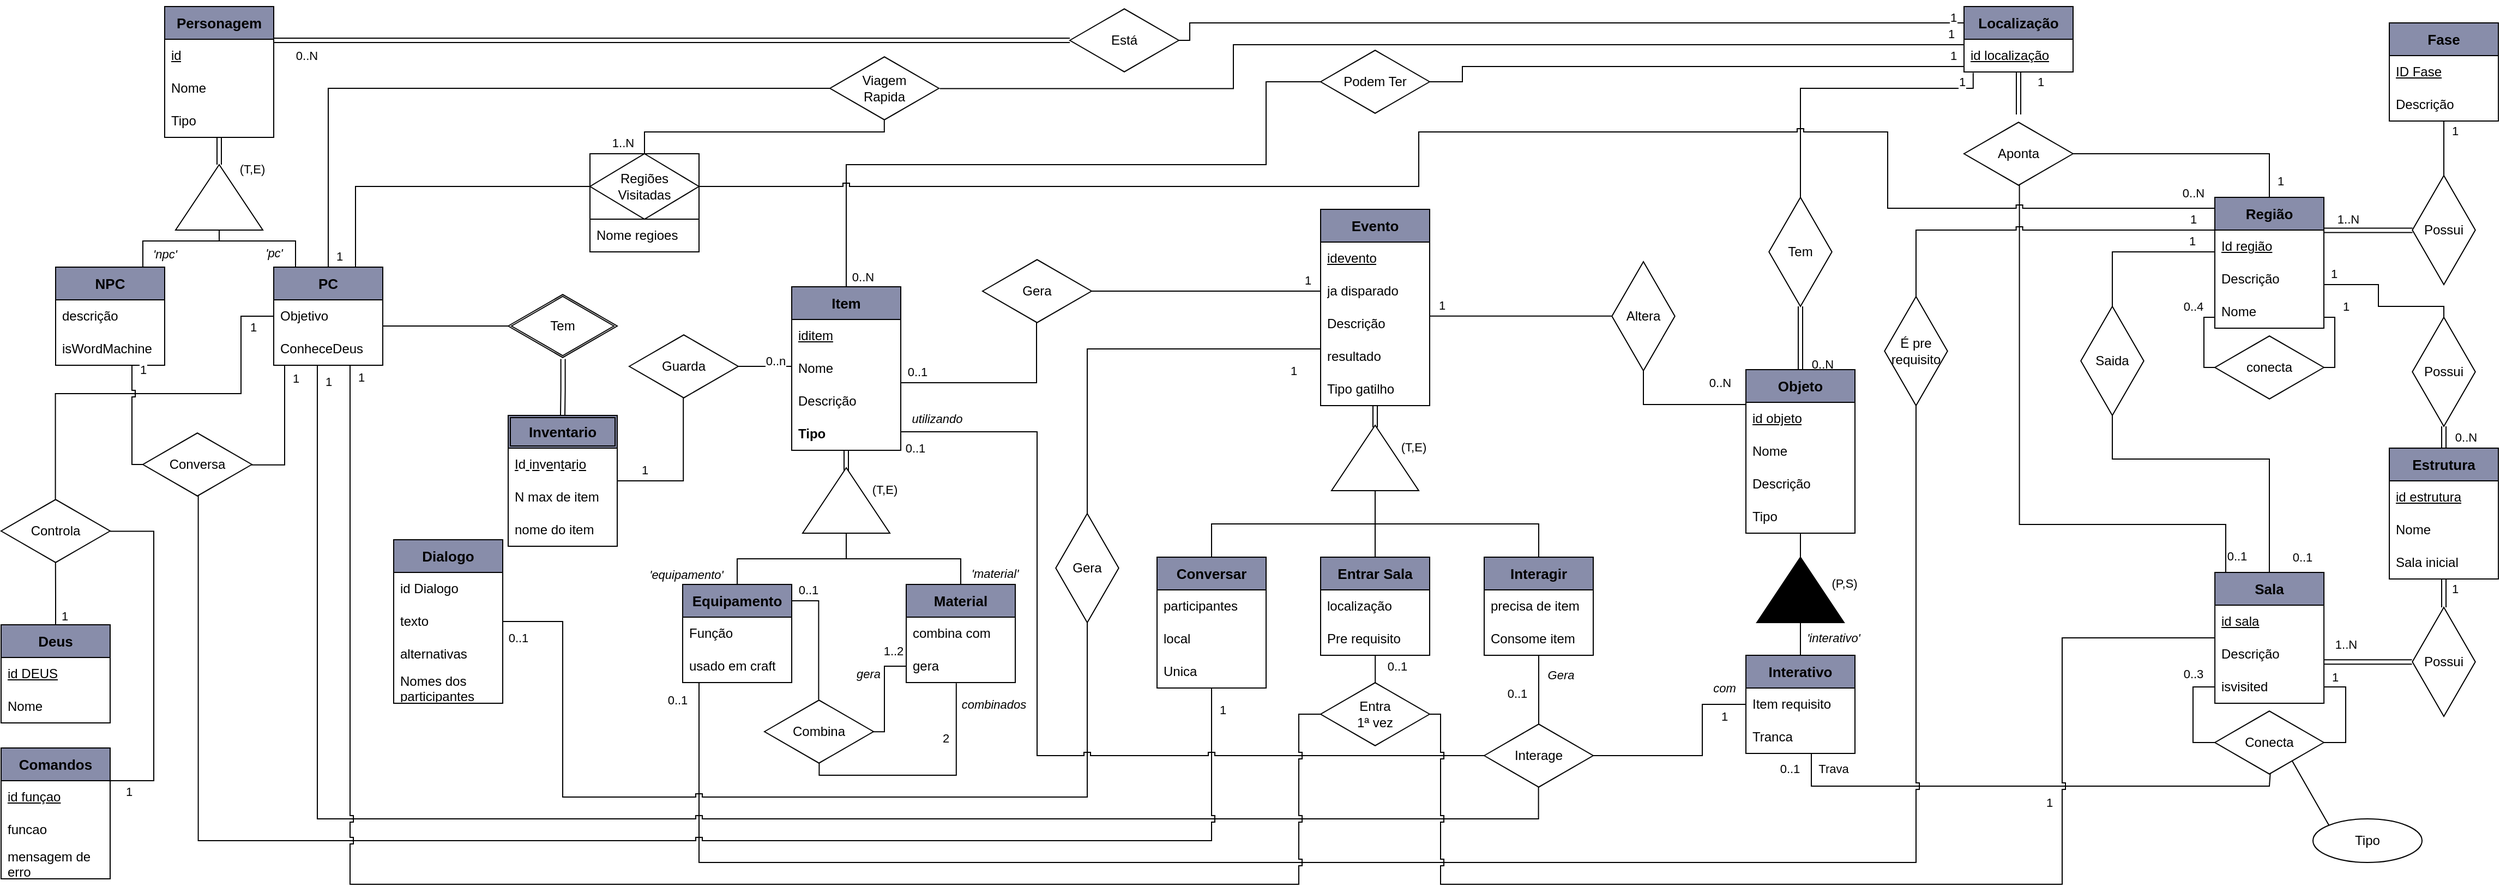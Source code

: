 <mxfile version="22.1.2" type="device">
  <diagram id="43koFgIn_t4UnpplzxkW" name="Página-1">
    <mxGraphModel dx="503" dy="300" grid="1" gridSize="10" guides="1" tooltips="1" connect="1" arrows="1" fold="1" page="1" pageScale="1" pageWidth="1169" pageHeight="827" math="0" shadow="0">
      <root>
        <mxCell id="0" />
        <mxCell id="1" parent="0" />
        <mxCell id="EP_qLhoWPCY1FDuJNaD8-1" value="Deus" style="swimlane;fontStyle=1;childLayout=stackLayout;horizontal=1;startSize=30;horizontalStack=0;resizeParent=1;resizeParentMax=0;resizeLast=0;collapsible=1;marginBottom=0;whiteSpace=wrap;html=1;rounded=0;shadow=0;glass=0;strokeColor=default;align=center;verticalAlign=middle;fontFamily=Helvetica;fontSize=13;fontColor=default;fillColor=#888daa;labelBackgroundColor=none;labelBorderColor=none;swimlaneFillColor=none;fillStyle=auto;" parent="1" vertex="1">
          <mxGeometry x="20" y="572" width="100" height="90" as="geometry">
            <mxRectangle x="10" y="120" width="80" height="30" as="alternateBounds" />
          </mxGeometry>
        </mxCell>
        <mxCell id="W9jZJQIDUN-E1ysLY_Tf-224" value="&lt;u&gt;id DEUS&lt;/u&gt;" style="text;strokeColor=none;fillColor=none;align=left;verticalAlign=middle;spacingLeft=4;spacingRight=4;overflow=hidden;points=[[0,0.5],[1,0.5]];portConstraint=eastwest;rotatable=0;whiteSpace=wrap;html=1;fontSize=12;fontFamily=Helvetica;fontColor=default;labelBackgroundColor=none;labelBorderColor=none;swimlaneFillColor=none;" parent="EP_qLhoWPCY1FDuJNaD8-1" vertex="1">
          <mxGeometry y="30" width="100" height="30" as="geometry" />
        </mxCell>
        <mxCell id="EP_qLhoWPCY1FDuJNaD8-2" value="Nome" style="text;strokeColor=none;fillColor=none;align=left;verticalAlign=middle;spacingLeft=4;spacingRight=4;overflow=hidden;points=[[0,0.5],[1,0.5]];portConstraint=eastwest;rotatable=0;whiteSpace=wrap;html=1;fontSize=12;fontFamily=Helvetica;fontColor=default;labelBackgroundColor=none;labelBorderColor=none;swimlaneFillColor=none;" parent="EP_qLhoWPCY1FDuJNaD8-1" vertex="1">
          <mxGeometry y="60" width="100" height="30" as="geometry" />
        </mxCell>
        <mxCell id="W9jZJQIDUN-E1ysLY_Tf-152" value="1" style="edgeStyle=orthogonalEdgeStyle;rounded=0;orthogonalLoop=1;jettySize=auto;html=1;endArrow=none;endFill=0;" parent="1" source="EP_qLhoWPCY1FDuJNaD8-5" target="W9jZJQIDUN-E1ysLY_Tf-150" edge="1">
          <mxGeometry x="-0.966" y="-10" relative="1" as="geometry">
            <Array as="points">
              <mxPoint x="320" y="80" />
            </Array>
            <mxPoint as="offset" />
          </mxGeometry>
        </mxCell>
        <mxCell id="W9jZJQIDUN-E1ysLY_Tf-279" style="edgeStyle=orthogonalEdgeStyle;rounded=0;orthogonalLoop=1;jettySize=auto;html=1;exitX=0.75;exitY=0;exitDx=0;exitDy=0;endArrow=none;endFill=0;" parent="1" source="EP_qLhoWPCY1FDuJNaD8-5" target="8cLc6BH1WFFABob_ZuYg-15" edge="1">
          <mxGeometry relative="1" as="geometry">
            <mxPoint x="419.84" y="189" as="targetPoint" />
            <Array as="points">
              <mxPoint x="345" y="170" />
            </Array>
          </mxGeometry>
        </mxCell>
        <mxCell id="EP_qLhoWPCY1FDuJNaD8-5" value="PC" style="swimlane;fontStyle=1;childLayout=stackLayout;horizontal=1;startSize=30;horizontalStack=0;resizeParent=1;resizeParentMax=0;resizeLast=0;collapsible=1;marginBottom=0;whiteSpace=wrap;html=1;rounded=0;shadow=0;glass=0;strokeColor=default;align=center;verticalAlign=middle;fontFamily=Helvetica;fontSize=13;fontColor=default;fillColor=#888daa;labelBackgroundColor=none;labelBorderColor=none;swimlaneFillColor=none;fillStyle=auto;" parent="1" vertex="1">
          <mxGeometry x="270" y="244" width="100" height="90" as="geometry">
            <mxRectangle x="10" y="120" width="80" height="30" as="alternateBounds" />
          </mxGeometry>
        </mxCell>
        <mxCell id="W9jZJQIDUN-E1ysLY_Tf-293" value="Objetivo" style="text;strokeColor=none;fillColor=none;align=left;verticalAlign=middle;spacingLeft=4;spacingRight=4;overflow=hidden;points=[[0,0.5],[1,0.5]];portConstraint=eastwest;rotatable=0;whiteSpace=wrap;html=1;fontSize=12;fontFamily=Helvetica;fontColor=default;labelBackgroundColor=none;labelBorderColor=none;swimlaneFillColor=none;" parent="EP_qLhoWPCY1FDuJNaD8-5" vertex="1">
          <mxGeometry y="30" width="100" height="30" as="geometry" />
        </mxCell>
        <mxCell id="W9jZJQIDUN-E1ysLY_Tf-291" value="ConheceDeus" style="text;strokeColor=none;fillColor=none;align=left;verticalAlign=middle;spacingLeft=4;spacingRight=4;overflow=hidden;points=[[0,0.5],[1,0.5]];portConstraint=eastwest;rotatable=0;whiteSpace=wrap;html=1;fontSize=12;fontFamily=Helvetica;fontColor=default;labelBackgroundColor=none;labelBorderColor=none;swimlaneFillColor=none;" parent="EP_qLhoWPCY1FDuJNaD8-5" vertex="1">
          <mxGeometry y="60" width="100" height="30" as="geometry" />
        </mxCell>
        <mxCell id="W9jZJQIDUN-E1ysLY_Tf-15" value="1" style="edgeStyle=orthogonalEdgeStyle;rounded=0;orthogonalLoop=1;jettySize=auto;html=1;entryX=0;entryY=0;entryDx=0;entryDy=0;endArrow=none;endFill=0;" parent="1" source="EP_qLhoWPCY1FDuJNaD8-25" target="EP_qLhoWPCY1FDuJNaD8-27" edge="1">
          <mxGeometry x="0.973" y="10" relative="1" as="geometry">
            <Array as="points">
              <mxPoint x="1110" y="36" />
              <mxPoint x="1110" y="20" />
            </Array>
            <mxPoint as="offset" />
          </mxGeometry>
        </mxCell>
        <mxCell id="EP_qLhoWPCY1FDuJNaD8-25" value="Está" style="html=1;whiteSpace=wrap;aspect=fixed;shape=isoRectangle;rounded=0;shadow=0;glass=0;strokeColor=default;align=center;verticalAlign=middle;fontFamily=Helvetica;fontSize=12;fontColor=default;startSize=30;fillColor=default;" parent="1" vertex="1">
          <mxGeometry x="1000" width="100" height="72" as="geometry" />
        </mxCell>
        <mxCell id="EP_qLhoWPCY1FDuJNaD8-27" value="Localização" style="swimlane;fontStyle=1;childLayout=stackLayout;horizontal=1;startSize=30;horizontalStack=0;resizeParent=1;resizeParentMax=0;resizeLast=0;collapsible=1;marginBottom=0;whiteSpace=wrap;html=1;rounded=0;shadow=0;glass=0;strokeColor=default;align=center;verticalAlign=middle;fontFamily=Helvetica;fontSize=13;fontColor=default;fillColor=#888daa;labelBackgroundColor=none;labelBorderColor=none;swimlaneFillColor=none;fillStyle=auto;" parent="1" vertex="1">
          <mxGeometry x="1820" y="5" width="100" height="60" as="geometry">
            <mxRectangle x="10" y="120" width="80" height="30" as="alternateBounds" />
          </mxGeometry>
        </mxCell>
        <mxCell id="W9jZJQIDUN-E1ysLY_Tf-287" value="&lt;u&gt;id localização&lt;/u&gt;" style="text;strokeColor=none;fillColor=none;align=left;verticalAlign=middle;spacingLeft=4;spacingRight=4;overflow=hidden;points=[[0,0.5],[1,0.5]];portConstraint=eastwest;rotatable=0;whiteSpace=wrap;html=1;fontSize=12;fontFamily=Helvetica;fontColor=default;labelBackgroundColor=none;labelBorderColor=none;swimlaneFillColor=none;" parent="EP_qLhoWPCY1FDuJNaD8-27" vertex="1">
          <mxGeometry y="30" width="100" height="30" as="geometry" />
        </mxCell>
        <mxCell id="EP_qLhoWPCY1FDuJNaD8-41" value="Fase" style="swimlane;fontStyle=1;childLayout=stackLayout;horizontal=1;startSize=30;horizontalStack=0;resizeParent=1;resizeParentMax=0;resizeLast=0;collapsible=1;marginBottom=0;whiteSpace=wrap;html=1;rounded=0;shadow=0;glass=0;strokeColor=default;align=center;verticalAlign=middle;fontFamily=Helvetica;fontSize=13;fontColor=default;fillColor=#888daa;labelBackgroundColor=none;labelBorderColor=none;swimlaneFillColor=none;fillStyle=auto;" parent="1" vertex="1">
          <mxGeometry x="2210" y="20" width="100" height="90" as="geometry">
            <mxRectangle x="10" y="120" width="80" height="30" as="alternateBounds" />
          </mxGeometry>
        </mxCell>
        <mxCell id="W9jZJQIDUN-E1ysLY_Tf-166" value="&lt;u&gt;ID Fase&lt;/u&gt;" style="text;strokeColor=none;fillColor=none;align=left;verticalAlign=middle;spacingLeft=4;spacingRight=4;overflow=hidden;points=[[0,0.5],[1,0.5]];portConstraint=eastwest;rotatable=0;whiteSpace=wrap;html=1;fontSize=12;fontFamily=Helvetica;fontColor=default;labelBackgroundColor=none;labelBorderColor=none;swimlaneFillColor=none;" parent="EP_qLhoWPCY1FDuJNaD8-41" vertex="1">
          <mxGeometry y="30" width="100" height="30" as="geometry" />
        </mxCell>
        <mxCell id="8cLc6BH1WFFABob_ZuYg-1" value="Descrição" style="text;strokeColor=none;fillColor=none;align=left;verticalAlign=middle;spacingLeft=4;spacingRight=4;overflow=hidden;points=[[0,0.5],[1,0.5]];portConstraint=eastwest;rotatable=0;whiteSpace=wrap;html=1;fontSize=12;fontFamily=Helvetica;fontColor=default;labelBackgroundColor=none;labelBorderColor=none;swimlaneFillColor=none;" parent="EP_qLhoWPCY1FDuJNaD8-41" vertex="1">
          <mxGeometry y="60" width="100" height="30" as="geometry" />
        </mxCell>
        <mxCell id="EP_qLhoWPCY1FDuJNaD8-43" value="Região" style="swimlane;fontStyle=1;childLayout=stackLayout;horizontal=1;startSize=30;horizontalStack=0;resizeParent=1;resizeParentMax=0;resizeLast=0;collapsible=1;marginBottom=0;whiteSpace=wrap;html=1;rounded=0;shadow=0;glass=0;strokeColor=default;align=center;verticalAlign=middle;fontFamily=Helvetica;fontSize=13;fontColor=default;fillColor=#888daa;labelBackgroundColor=none;labelBorderColor=none;swimlaneFillColor=none;fillStyle=auto;" parent="1" vertex="1">
          <mxGeometry x="2050" y="180" width="100" height="120" as="geometry">
            <mxRectangle x="1290" y="220" width="80" height="30" as="alternateBounds" />
          </mxGeometry>
        </mxCell>
        <mxCell id="EP_qLhoWPCY1FDuJNaD8-44" value="&lt;u&gt;Id região&lt;/u&gt;" style="text;strokeColor=none;fillColor=none;align=left;verticalAlign=middle;spacingLeft=4;spacingRight=4;overflow=hidden;points=[[0,0.5],[1,0.5]];portConstraint=eastwest;rotatable=0;whiteSpace=wrap;html=1;fontSize=12;fontFamily=Helvetica;fontColor=default;labelBackgroundColor=none;labelBorderColor=none;swimlaneFillColor=none;" parent="EP_qLhoWPCY1FDuJNaD8-43" vertex="1">
          <mxGeometry y="30" width="100" height="30" as="geometry" />
        </mxCell>
        <mxCell id="W9jZJQIDUN-E1ysLY_Tf-282" value="Descrição" style="text;strokeColor=none;fillColor=none;align=left;verticalAlign=middle;spacingLeft=4;spacingRight=4;overflow=hidden;points=[[0,0.5],[1,0.5]];portConstraint=eastwest;rotatable=0;whiteSpace=wrap;html=1;fontSize=12;fontFamily=Helvetica;fontColor=default;labelBackgroundColor=none;labelBorderColor=none;swimlaneFillColor=none;" parent="EP_qLhoWPCY1FDuJNaD8-43" vertex="1">
          <mxGeometry y="60" width="100" height="30" as="geometry" />
        </mxCell>
        <mxCell id="W9jZJQIDUN-E1ysLY_Tf-248" value="Nome" style="text;strokeColor=none;fillColor=none;align=left;verticalAlign=middle;spacingLeft=4;spacingRight=4;overflow=hidden;points=[[0,0.5],[1,0.5]];portConstraint=eastwest;rotatable=0;whiteSpace=wrap;html=1;fontSize=12;fontFamily=Helvetica;fontColor=default;labelBackgroundColor=none;labelBorderColor=none;swimlaneFillColor=none;" parent="EP_qLhoWPCY1FDuJNaD8-43" vertex="1">
          <mxGeometry y="90" width="100" height="30" as="geometry" />
        </mxCell>
        <mxCell id="EP_qLhoWPCY1FDuJNaD8-45" value="Estrutura" style="swimlane;fontStyle=1;childLayout=stackLayout;horizontal=1;startSize=30;horizontalStack=0;resizeParent=1;resizeParentMax=0;resizeLast=0;collapsible=1;marginBottom=0;whiteSpace=wrap;html=1;rounded=0;shadow=0;glass=0;strokeColor=default;align=center;verticalAlign=middle;fontFamily=Helvetica;fontSize=13;fontColor=default;fillColor=#888daa;labelBackgroundColor=none;labelBorderColor=none;swimlaneFillColor=none;fillStyle=auto;" parent="1" vertex="1">
          <mxGeometry x="2210" y="410" width="100" height="120" as="geometry">
            <mxRectangle x="10" y="120" width="80" height="30" as="alternateBounds" />
          </mxGeometry>
        </mxCell>
        <mxCell id="EP_qLhoWPCY1FDuJNaD8-46" value="&lt;u&gt;id estrutura&lt;/u&gt;" style="text;strokeColor=none;fillColor=none;align=left;verticalAlign=middle;spacingLeft=4;spacingRight=4;overflow=hidden;points=[[0,0.5],[1,0.5]];portConstraint=eastwest;rotatable=0;whiteSpace=wrap;html=1;fontSize=12;fontFamily=Helvetica;fontColor=default;labelBackgroundColor=none;labelBorderColor=none;swimlaneFillColor=none;" parent="EP_qLhoWPCY1FDuJNaD8-45" vertex="1">
          <mxGeometry y="30" width="100" height="30" as="geometry" />
        </mxCell>
        <mxCell id="W9jZJQIDUN-E1ysLY_Tf-245" value="Nome" style="text;strokeColor=none;fillColor=none;align=left;verticalAlign=middle;spacingLeft=4;spacingRight=4;overflow=hidden;points=[[0,0.5],[1,0.5]];portConstraint=eastwest;rotatable=0;whiteSpace=wrap;html=1;fontSize=12;fontFamily=Helvetica;fontColor=default;labelBackgroundColor=none;labelBorderColor=none;swimlaneFillColor=none;" parent="EP_qLhoWPCY1FDuJNaD8-45" vertex="1">
          <mxGeometry y="60" width="100" height="30" as="geometry" />
        </mxCell>
        <mxCell id="W9jZJQIDUN-E1ysLY_Tf-244" value="Sala inicial" style="text;strokeColor=none;fillColor=none;align=left;verticalAlign=middle;spacingLeft=4;spacingRight=4;overflow=hidden;points=[[0,0.5],[1,0.5]];portConstraint=eastwest;rotatable=0;whiteSpace=wrap;html=1;fontSize=12;fontFamily=Helvetica;fontColor=default;labelBackgroundColor=none;labelBorderColor=none;swimlaneFillColor=none;" parent="EP_qLhoWPCY1FDuJNaD8-45" vertex="1">
          <mxGeometry y="90" width="100" height="30" as="geometry" />
        </mxCell>
        <mxCell id="EP_qLhoWPCY1FDuJNaD8-47" value="Sala" style="swimlane;fontStyle=1;childLayout=stackLayout;horizontal=1;startSize=30;horizontalStack=0;resizeParent=1;resizeParentMax=0;resizeLast=0;collapsible=1;marginBottom=0;whiteSpace=wrap;html=1;rounded=0;shadow=0;glass=0;strokeColor=default;align=center;verticalAlign=middle;fontFamily=Helvetica;fontSize=13;fontColor=default;fillColor=#888daa;labelBackgroundColor=none;labelBorderColor=none;swimlaneFillColor=none;fillStyle=auto;" parent="1" vertex="1">
          <mxGeometry x="2050.05" y="524" width="100" height="120" as="geometry">
            <mxRectangle x="10" y="120" width="80" height="30" as="alternateBounds" />
          </mxGeometry>
        </mxCell>
        <mxCell id="EP_qLhoWPCY1FDuJNaD8-48" value="&lt;u&gt;id sala&lt;/u&gt;" style="text;strokeColor=none;fillColor=none;align=left;verticalAlign=middle;spacingLeft=4;spacingRight=4;overflow=hidden;points=[[0,0.5],[1,0.5]];portConstraint=eastwest;rotatable=0;whiteSpace=wrap;html=1;fontSize=12;fontFamily=Helvetica;fontColor=default;labelBackgroundColor=none;labelBorderColor=none;swimlaneFillColor=none;" parent="EP_qLhoWPCY1FDuJNaD8-47" vertex="1">
          <mxGeometry y="30" width="100" height="30" as="geometry" />
        </mxCell>
        <mxCell id="W9jZJQIDUN-E1ysLY_Tf-314" value="Descrição" style="text;strokeColor=none;fillColor=none;align=left;verticalAlign=middle;spacingLeft=4;spacingRight=4;overflow=hidden;points=[[0,0.5],[1,0.5]];portConstraint=eastwest;rotatable=0;whiteSpace=wrap;html=1;fontSize=12;fontFamily=Helvetica;fontColor=default;labelBackgroundColor=none;labelBorderColor=none;swimlaneFillColor=none;" parent="EP_qLhoWPCY1FDuJNaD8-47" vertex="1">
          <mxGeometry y="60" width="100" height="30" as="geometry" />
        </mxCell>
        <mxCell id="W9jZJQIDUN-E1ysLY_Tf-283" value="isvisited" style="text;strokeColor=none;fillColor=none;align=left;verticalAlign=middle;spacingLeft=4;spacingRight=4;overflow=hidden;points=[[0,0.5],[1,0.5]];portConstraint=eastwest;rotatable=0;whiteSpace=wrap;html=1;fontSize=12;fontFamily=Helvetica;fontColor=default;labelBackgroundColor=none;labelBorderColor=none;swimlaneFillColor=none;" parent="EP_qLhoWPCY1FDuJNaD8-47" vertex="1">
          <mxGeometry y="90" width="100" height="30" as="geometry" />
        </mxCell>
        <mxCell id="EP_qLhoWPCY1FDuJNaD8-62" value="1" style="edgeStyle=orthogonalEdgeStyle;rounded=0;orthogonalLoop=1;jettySize=auto;html=1;endArrow=none;endFill=0;" parent="1" source="EP_qLhoWPCY1FDuJNaD8-60" target="EP_qLhoWPCY1FDuJNaD8-41" edge="1">
          <mxGeometry x="0.667" y="-10" relative="1" as="geometry">
            <mxPoint as="offset" />
          </mxGeometry>
        </mxCell>
        <mxCell id="W9jZJQIDUN-E1ysLY_Tf-45" value="1..N" style="edgeStyle=orthogonalEdgeStyle;rounded=0;orthogonalLoop=1;jettySize=auto;html=1;endArrow=none;endFill=0;shape=link;exitX=0.502;exitY=0.899;exitDx=0;exitDy=0;exitPerimeter=0;" parent="1" source="EP_qLhoWPCY1FDuJNaD8-60" target="EP_qLhoWPCY1FDuJNaD8-43" edge="1">
          <mxGeometry x="0.46" y="-10" relative="1" as="geometry">
            <Array as="points">
              <mxPoint x="2170" y="210" />
              <mxPoint x="2170" y="210" />
            </Array>
            <mxPoint as="offset" />
          </mxGeometry>
        </mxCell>
        <mxCell id="EP_qLhoWPCY1FDuJNaD8-60" value="Possui" style="html=1;whiteSpace=wrap;aspect=fixed;shape=isoRectangle;rounded=0;shadow=0;glass=0;strokeColor=default;align=center;verticalAlign=middle;fontFamily=Helvetica;fontSize=12;fontColor=default;startSize=30;fillColor=default;direction=south;" parent="1" vertex="1">
          <mxGeometry x="2224" y="160" width="72" height="100" as="geometry" />
        </mxCell>
        <mxCell id="EP_qLhoWPCY1FDuJNaD8-64" value="0..N" style="edgeStyle=orthogonalEdgeStyle;rounded=0;orthogonalLoop=1;jettySize=auto;html=1;endArrow=none;endFill=0;shape=link;" parent="1" source="EP_qLhoWPCY1FDuJNaD8-63" target="EP_qLhoWPCY1FDuJNaD8-45" edge="1">
          <mxGeometry x="0.667" y="20" relative="1" as="geometry">
            <mxPoint as="offset" />
          </mxGeometry>
        </mxCell>
        <mxCell id="W9jZJQIDUN-E1ysLY_Tf-52" value="1" style="edgeStyle=orthogonalEdgeStyle;rounded=0;orthogonalLoop=1;jettySize=auto;html=1;endArrow=none;endFill=0;" parent="1" source="EP_qLhoWPCY1FDuJNaD8-63" target="EP_qLhoWPCY1FDuJNaD8-43" edge="1">
          <mxGeometry x="0.882" y="-10" relative="1" as="geometry">
            <Array as="points">
              <mxPoint x="2260" y="280" />
              <mxPoint x="2200" y="280" />
              <mxPoint x="2200" y="260" />
            </Array>
            <mxPoint as="offset" />
          </mxGeometry>
        </mxCell>
        <mxCell id="EP_qLhoWPCY1FDuJNaD8-63" value="Possui" style="html=1;whiteSpace=wrap;aspect=fixed;shape=isoRectangle;rounded=0;shadow=0;glass=0;strokeColor=default;align=center;verticalAlign=middle;fontFamily=Helvetica;fontSize=12;fontColor=default;startSize=30;fillColor=default;direction=south;" parent="1" vertex="1">
          <mxGeometry x="2224" y="290" width="72" height="100" as="geometry" />
        </mxCell>
        <mxCell id="EP_qLhoWPCY1FDuJNaD8-67" value="1" style="edgeStyle=orthogonalEdgeStyle;rounded=0;orthogonalLoop=1;jettySize=auto;html=1;endArrow=none;endFill=0;shape=link;" parent="1" source="EP_qLhoWPCY1FDuJNaD8-66" target="EP_qLhoWPCY1FDuJNaD8-45" edge="1">
          <mxGeometry x="0.667" y="-10" relative="1" as="geometry">
            <mxPoint as="offset" />
          </mxGeometry>
        </mxCell>
        <mxCell id="EP_qLhoWPCY1FDuJNaD8-68" value="1..N" style="edgeStyle=orthogonalEdgeStyle;rounded=0;orthogonalLoop=1;jettySize=auto;html=1;endArrow=none;endFill=0;shape=link;exitX=0.501;exitY=0.906;exitDx=0;exitDy=0;exitPerimeter=0;" parent="1" source="EP_qLhoWPCY1FDuJNaD8-66" target="EP_qLhoWPCY1FDuJNaD8-47" edge="1">
          <mxGeometry x="0.506" y="-16" relative="1" as="geometry">
            <mxPoint as="offset" />
            <Array as="points">
              <mxPoint x="2200" y="606" />
              <mxPoint x="2200" y="606" />
            </Array>
          </mxGeometry>
        </mxCell>
        <mxCell id="EP_qLhoWPCY1FDuJNaD8-66" value="Possui" style="html=1;whiteSpace=wrap;aspect=fixed;shape=isoRectangle;rounded=0;shadow=0;glass=0;strokeColor=default;align=center;verticalAlign=middle;fontFamily=Helvetica;fontSize=12;fontColor=default;startSize=30;fillColor=default;direction=south;" parent="1" vertex="1">
          <mxGeometry x="2224" y="556" width="72" height="100" as="geometry" />
        </mxCell>
        <mxCell id="W9jZJQIDUN-E1ysLY_Tf-195" style="edgeStyle=orthogonalEdgeStyle;rounded=0;orthogonalLoop=1;jettySize=auto;html=1;jumpStyle=sharp;endArrow=none;endFill=0;" parent="1" source="EP_qLhoWPCY1FDuJNaD8-86" target="W9jZJQIDUN-E1ysLY_Tf-194" edge="1">
          <mxGeometry relative="1" as="geometry">
            <Array as="points">
              <mxPoint x="795" y="150" />
              <mxPoint x="1180" y="150" />
              <mxPoint x="1180" y="74" />
            </Array>
          </mxGeometry>
        </mxCell>
        <mxCell id="W9jZJQIDUN-E1ysLY_Tf-197" value="0..N" style="edgeLabel;html=1;align=center;verticalAlign=middle;resizable=0;points=[];" parent="W9jZJQIDUN-E1ysLY_Tf-195" vertex="1" connectable="0">
          <mxGeometry x="-0.932" y="1" relative="1" as="geometry">
            <mxPoint x="16" y="12" as="offset" />
          </mxGeometry>
        </mxCell>
        <mxCell id="EP_qLhoWPCY1FDuJNaD8-86" value="Item" style="swimlane;fontStyle=1;childLayout=stackLayout;horizontal=1;startSize=30;horizontalStack=0;resizeParent=1;resizeParentMax=0;resizeLast=0;collapsible=1;marginBottom=0;whiteSpace=wrap;html=1;rounded=0;shadow=0;glass=0;strokeColor=default;align=center;verticalAlign=middle;fontFamily=Helvetica;fontSize=13;fontColor=default;fillColor=#888daa;labelBackgroundColor=none;labelBorderColor=none;swimlaneFillColor=none;fillStyle=auto;" parent="1" vertex="1">
          <mxGeometry x="745" y="262" width="100" height="150" as="geometry">
            <mxRectangle x="10" y="120" width="80" height="30" as="alternateBounds" />
          </mxGeometry>
        </mxCell>
        <mxCell id="W9jZJQIDUN-E1ysLY_Tf-161" value="&lt;u&gt;iditem&lt;/u&gt;" style="text;strokeColor=none;fillColor=none;align=left;verticalAlign=middle;spacingLeft=4;spacingRight=4;overflow=hidden;points=[[0,0.5],[1,0.5]];portConstraint=eastwest;rotatable=0;whiteSpace=wrap;html=1;fontSize=12;fontFamily=Helvetica;fontColor=default;labelBackgroundColor=none;labelBorderColor=none;swimlaneFillColor=none;" parent="EP_qLhoWPCY1FDuJNaD8-86" vertex="1">
          <mxGeometry y="30" width="100" height="30" as="geometry" />
        </mxCell>
        <mxCell id="svqt2gbtiOX3JFMTlLOE-4" value="Nome" style="text;strokeColor=none;fillColor=none;align=left;verticalAlign=middle;spacingLeft=4;spacingRight=4;overflow=hidden;points=[[0,0.5],[1,0.5]];portConstraint=eastwest;rotatable=0;whiteSpace=wrap;html=1;fontSize=12;fontFamily=Helvetica;fontColor=default;labelBackgroundColor=none;labelBorderColor=none;swimlaneFillColor=none;" parent="EP_qLhoWPCY1FDuJNaD8-86" vertex="1">
          <mxGeometry y="60" width="100" height="30" as="geometry" />
        </mxCell>
        <mxCell id="W9jZJQIDUN-E1ysLY_Tf-295" value="Descrição" style="text;strokeColor=none;fillColor=none;align=left;verticalAlign=middle;spacingLeft=4;spacingRight=4;overflow=hidden;points=[[0,0.5],[1,0.5]];portConstraint=eastwest;rotatable=0;whiteSpace=wrap;html=1;fontSize=12;fontFamily=Helvetica;fontColor=default;labelBackgroundColor=none;labelBorderColor=none;swimlaneFillColor=none;" parent="EP_qLhoWPCY1FDuJNaD8-86" vertex="1">
          <mxGeometry y="90" width="100" height="30" as="geometry" />
        </mxCell>
        <mxCell id="EP_qLhoWPCY1FDuJNaD8-87" value="&lt;b&gt;Tipo&lt;/b&gt;" style="text;strokeColor=none;fillColor=none;align=left;verticalAlign=middle;spacingLeft=4;spacingRight=4;overflow=hidden;points=[[0,0.5],[1,0.5]];portConstraint=eastwest;rotatable=0;whiteSpace=wrap;html=1;fontSize=12;fontFamily=Helvetica;fontColor=default;labelBackgroundColor=none;labelBorderColor=none;swimlaneFillColor=none;" parent="EP_qLhoWPCY1FDuJNaD8-86" vertex="1">
          <mxGeometry y="120" width="100" height="30" as="geometry" />
        </mxCell>
        <mxCell id="W9jZJQIDUN-E1ysLY_Tf-180" value="0..N" style="edgeStyle=orthogonalEdgeStyle;rounded=0;orthogonalLoop=1;jettySize=auto;html=1;endArrow=none;endFill=0;shape=link;" parent="1" source="EP_qLhoWPCY1FDuJNaD8-88" target="W9jZJQIDUN-E1ysLY_Tf-179" edge="1">
          <mxGeometry x="-0.815" y="-20" relative="1" as="geometry">
            <mxPoint as="offset" />
          </mxGeometry>
        </mxCell>
        <mxCell id="EP_qLhoWPCY1FDuJNaD8-88" value="Objeto" style="swimlane;fontStyle=1;childLayout=stackLayout;horizontal=1;startSize=30;horizontalStack=0;resizeParent=1;resizeParentMax=0;resizeLast=0;collapsible=1;marginBottom=0;whiteSpace=wrap;html=1;rounded=0;shadow=0;glass=0;strokeColor=default;align=center;verticalAlign=middle;fontFamily=Helvetica;fontSize=13;fontColor=default;fillColor=#888daa;labelBackgroundColor=none;labelBorderColor=none;swimlaneFillColor=none;fillStyle=auto;" parent="1" vertex="1">
          <mxGeometry x="1620" y="338" width="100" height="150" as="geometry">
            <mxRectangle x="10" y="120" width="80" height="30" as="alternateBounds" />
          </mxGeometry>
        </mxCell>
        <mxCell id="8cLc6BH1WFFABob_ZuYg-25" value="&lt;u&gt;id objeto&lt;/u&gt;" style="text;strokeColor=none;fillColor=none;align=left;verticalAlign=middle;spacingLeft=4;spacingRight=4;overflow=hidden;points=[[0,0.5],[1,0.5]];portConstraint=eastwest;rotatable=0;whiteSpace=wrap;html=1;fontSize=12;fontFamily=Helvetica;fontColor=default;labelBackgroundColor=none;labelBorderColor=none;swimlaneFillColor=none;" parent="EP_qLhoWPCY1FDuJNaD8-88" vertex="1">
          <mxGeometry y="30" width="100" height="30" as="geometry" />
        </mxCell>
        <mxCell id="svqt2gbtiOX3JFMTlLOE-7" value="Nome" style="text;strokeColor=none;fillColor=none;align=left;verticalAlign=middle;spacingLeft=4;spacingRight=4;overflow=hidden;points=[[0,0.5],[1,0.5]];portConstraint=eastwest;rotatable=0;whiteSpace=wrap;html=1;fontSize=12;fontFamily=Helvetica;fontColor=default;labelBackgroundColor=none;labelBorderColor=none;swimlaneFillColor=none;" parent="EP_qLhoWPCY1FDuJNaD8-88" vertex="1">
          <mxGeometry y="60" width="100" height="30" as="geometry" />
        </mxCell>
        <mxCell id="8cLc6BH1WFFABob_ZuYg-26" value="Descrição" style="text;strokeColor=none;fillColor=none;align=left;verticalAlign=middle;spacingLeft=4;spacingRight=4;overflow=hidden;points=[[0,0.5],[1,0.5]];portConstraint=eastwest;rotatable=0;whiteSpace=wrap;html=1;fontSize=12;fontFamily=Helvetica;fontColor=default;labelBackgroundColor=none;labelBorderColor=none;swimlaneFillColor=none;" parent="EP_qLhoWPCY1FDuJNaD8-88" vertex="1">
          <mxGeometry y="90" width="100" height="30" as="geometry" />
        </mxCell>
        <mxCell id="EP_qLhoWPCY1FDuJNaD8-89" value="Tipo" style="text;strokeColor=none;fillColor=none;align=left;verticalAlign=middle;spacingLeft=4;spacingRight=4;overflow=hidden;points=[[0,0.5],[1,0.5]];portConstraint=eastwest;rotatable=0;whiteSpace=wrap;html=1;fontSize=12;fontFamily=Helvetica;fontColor=default;labelBackgroundColor=none;labelBorderColor=none;swimlaneFillColor=none;" parent="EP_qLhoWPCY1FDuJNaD8-88" vertex="1">
          <mxGeometry y="120" width="100" height="30" as="geometry" />
        </mxCell>
        <mxCell id="EP_qLhoWPCY1FDuJNaD8-90" value="Equipamento" style="swimlane;fontStyle=1;childLayout=stackLayout;horizontal=1;startSize=30;horizontalStack=0;resizeParent=1;resizeParentMax=0;resizeLast=0;collapsible=1;marginBottom=0;whiteSpace=wrap;html=1;rounded=0;shadow=0;glass=0;strokeColor=default;align=center;verticalAlign=middle;fontFamily=Helvetica;fontSize=13;fontColor=default;fillColor=#888daa;labelBackgroundColor=none;labelBorderColor=none;swimlaneFillColor=none;fillStyle=auto;" parent="1" vertex="1">
          <mxGeometry x="645" y="535" width="100" height="90" as="geometry">
            <mxRectangle x="10" y="120" width="80" height="30" as="alternateBounds" />
          </mxGeometry>
        </mxCell>
        <mxCell id="W9jZJQIDUN-E1ysLY_Tf-297" value="Função" style="text;strokeColor=none;fillColor=none;align=left;verticalAlign=middle;spacingLeft=4;spacingRight=4;overflow=hidden;points=[[0,0.5],[1,0.5]];portConstraint=eastwest;rotatable=0;whiteSpace=wrap;html=1;fontSize=12;fontFamily=Helvetica;fontColor=default;labelBackgroundColor=none;labelBorderColor=none;swimlaneFillColor=none;" parent="EP_qLhoWPCY1FDuJNaD8-90" vertex="1">
          <mxGeometry y="30" width="100" height="30" as="geometry" />
        </mxCell>
        <mxCell id="8cLc6BH1WFFABob_ZuYg-105" value="usado em craft" style="text;strokeColor=none;fillColor=none;align=left;verticalAlign=middle;spacingLeft=4;spacingRight=4;overflow=hidden;points=[[0,0.5],[1,0.5]];portConstraint=eastwest;rotatable=0;whiteSpace=wrap;html=1;fontSize=12;fontFamily=Helvetica;fontColor=default;labelBackgroundColor=none;labelBorderColor=none;swimlaneFillColor=none;" parent="EP_qLhoWPCY1FDuJNaD8-90" vertex="1">
          <mxGeometry y="60" width="100" height="30" as="geometry" />
        </mxCell>
        <mxCell id="W9jZJQIDUN-E1ysLY_Tf-17" value="Material" style="swimlane;fontStyle=1;childLayout=stackLayout;horizontal=1;startSize=30;horizontalStack=0;resizeParent=1;resizeParentMax=0;resizeLast=0;collapsible=1;marginBottom=0;whiteSpace=wrap;html=1;rounded=0;shadow=0;glass=0;strokeColor=default;align=center;verticalAlign=middle;fontFamily=Helvetica;fontSize=13;fontColor=default;fillColor=#888daa;labelBackgroundColor=none;labelBorderColor=none;swimlaneFillColor=none;fillStyle=auto;" parent="1" vertex="1">
          <mxGeometry x="850" y="535" width="100" height="90" as="geometry">
            <mxRectangle x="10" y="120" width="80" height="30" as="alternateBounds" />
          </mxGeometry>
        </mxCell>
        <mxCell id="8cLc6BH1WFFABob_ZuYg-7" value="combina com" style="text;strokeColor=none;fillColor=none;align=left;verticalAlign=middle;spacingLeft=4;spacingRight=4;overflow=hidden;points=[[0,0.5],[1,0.5]];portConstraint=eastwest;rotatable=0;whiteSpace=wrap;html=1;fontSize=12;fontFamily=Helvetica;fontColor=default;labelBackgroundColor=none;labelBorderColor=none;swimlaneFillColor=none;" parent="W9jZJQIDUN-E1ysLY_Tf-17" vertex="1">
          <mxGeometry y="30" width="100" height="30" as="geometry" />
        </mxCell>
        <mxCell id="W9jZJQIDUN-E1ysLY_Tf-305" value="gera" style="text;strokeColor=none;fillColor=none;align=left;verticalAlign=middle;spacingLeft=4;spacingRight=4;overflow=hidden;points=[[0,0.5],[1,0.5]];portConstraint=eastwest;rotatable=0;whiteSpace=wrap;html=1;fontSize=12;fontFamily=Helvetica;fontColor=default;labelBackgroundColor=none;labelBorderColor=none;swimlaneFillColor=none;" parent="W9jZJQIDUN-E1ysLY_Tf-17" vertex="1">
          <mxGeometry y="60" width="100" height="30" as="geometry" />
        </mxCell>
        <mxCell id="W9jZJQIDUN-E1ysLY_Tf-21" value="0..1" style="edgeStyle=orthogonalEdgeStyle;rounded=0;orthogonalLoop=1;jettySize=auto;html=1;endArrow=none;endFill=0;exitX=0.497;exitY=0.094;exitDx=0;exitDy=0;exitPerimeter=0;" parent="1" source="W9jZJQIDUN-E1ysLY_Tf-19" target="EP_qLhoWPCY1FDuJNaD8-90" edge="1">
          <mxGeometry x="0.74" y="-10" relative="1" as="geometry">
            <mxPoint as="offset" />
            <Array as="points">
              <mxPoint x="770" y="550" />
            </Array>
          </mxGeometry>
        </mxCell>
        <mxCell id="W9jZJQIDUN-E1ysLY_Tf-23" value="2" style="edgeStyle=orthogonalEdgeStyle;rounded=0;orthogonalLoop=1;jettySize=auto;html=1;endArrow=none;endFill=0;entryX=0.459;entryY=1.019;entryDx=0;entryDy=0;entryPerimeter=0;exitX=0.502;exitY=0.903;exitDx=0;exitDy=0;exitPerimeter=0;" parent="1" source="W9jZJQIDUN-E1ysLY_Tf-19" target="W9jZJQIDUN-E1ysLY_Tf-305" edge="1">
          <mxGeometry x="0.548" y="10" relative="1" as="geometry">
            <mxPoint as="offset" />
            <Array as="points">
              <mxPoint x="770" y="710" />
              <mxPoint x="896" y="710" />
            </Array>
          </mxGeometry>
        </mxCell>
        <mxCell id="W9jZJQIDUN-E1ysLY_Tf-222" value="&lt;i&gt;combinados&lt;/i&gt;" style="edgeLabel;html=1;align=center;verticalAlign=middle;resizable=0;points=[];" parent="W9jZJQIDUN-E1ysLY_Tf-23" vertex="1" connectable="0">
          <mxGeometry x="0.33" y="-2" relative="1" as="geometry">
            <mxPoint x="32" y="-55" as="offset" />
          </mxGeometry>
        </mxCell>
        <mxCell id="W9jZJQIDUN-E1ysLY_Tf-210" value="1..2" style="edgeStyle=orthogonalEdgeStyle;rounded=0;orthogonalLoop=1;jettySize=auto;html=1;endArrow=none;endFill=0;exitX=0.987;exitY=0.501;exitDx=0;exitDy=0;exitPerimeter=0;" parent="1" source="W9jZJQIDUN-E1ysLY_Tf-19" target="W9jZJQIDUN-E1ysLY_Tf-17" edge="1">
          <mxGeometry x="0.728" y="14" relative="1" as="geometry">
            <Array as="points">
              <mxPoint x="830" y="670" />
              <mxPoint x="830" y="610" />
            </Array>
            <mxPoint as="offset" />
            <mxPoint x="800" y="670" as="sourcePoint" />
          </mxGeometry>
        </mxCell>
        <mxCell id="W9jZJQIDUN-E1ysLY_Tf-221" value="&lt;i&gt;gera&lt;/i&gt;" style="edgeLabel;html=1;align=center;verticalAlign=middle;resizable=0;points=[];" parent="W9jZJQIDUN-E1ysLY_Tf-210" vertex="1" connectable="0">
          <mxGeometry x="-0.524" y="2" relative="1" as="geometry">
            <mxPoint x="-13" y="-43" as="offset" />
          </mxGeometry>
        </mxCell>
        <mxCell id="W9jZJQIDUN-E1ysLY_Tf-19" value="Combina" style="html=1;whiteSpace=wrap;aspect=fixed;shape=isoRectangle;rounded=0;shadow=0;glass=0;strokeColor=default;align=center;verticalAlign=middle;fontFamily=Helvetica;fontSize=12;fontColor=default;startSize=30;fillColor=default;" parent="1" vertex="1">
          <mxGeometry x="720" y="634" width="100" height="72" as="geometry" />
        </mxCell>
        <mxCell id="W9jZJQIDUN-E1ysLY_Tf-50" value="0..4" style="edgeStyle=orthogonalEdgeStyle;rounded=0;orthogonalLoop=1;jettySize=auto;html=1;endArrow=none;endFill=0;" parent="1" source="W9jZJQIDUN-E1ysLY_Tf-37" target="EP_qLhoWPCY1FDuJNaD8-43" edge="1">
          <mxGeometry x="0.697" y="14" relative="1" as="geometry">
            <mxPoint x="2090" y="240" as="targetPoint" />
            <Array as="points">
              <mxPoint x="2040" y="336" />
              <mxPoint x="2040" y="290" />
            </Array>
            <mxPoint x="-10" y="4" as="offset" />
          </mxGeometry>
        </mxCell>
        <mxCell id="W9jZJQIDUN-E1ysLY_Tf-37" value="conecta" style="html=1;whiteSpace=wrap;aspect=fixed;shape=isoRectangle;rounded=0;shadow=0;glass=0;strokeColor=default;align=center;verticalAlign=middle;fontFamily=Helvetica;fontSize=12;fontColor=default;startSize=30;fillColor=default;direction=west;" parent="1" vertex="1">
          <mxGeometry x="2050.05" y="300" width="100" height="72" as="geometry" />
        </mxCell>
        <mxCell id="W9jZJQIDUN-E1ysLY_Tf-46" value="1" style="edgeStyle=orthogonalEdgeStyle;rounded=0;orthogonalLoop=1;jettySize=auto;html=1;endArrow=none;endFill=0;" parent="1" source="W9jZJQIDUN-E1ysLY_Tf-37" target="EP_qLhoWPCY1FDuJNaD8-43" edge="1">
          <mxGeometry x="0.697" y="-14" relative="1" as="geometry">
            <mxPoint x="2110" y="240" as="targetPoint" />
            <Array as="points">
              <mxPoint x="2160" y="336" />
              <mxPoint x="2160" y="290" />
            </Array>
            <mxPoint x="10" y="4" as="offset" />
          </mxGeometry>
        </mxCell>
        <mxCell id="W9jZJQIDUN-E1ysLY_Tf-214" value="0..1" style="edgeStyle=orthogonalEdgeStyle;rounded=0;orthogonalLoop=1;jettySize=auto;html=1;endArrow=none;endFill=0;jumpStyle=sharp;" parent="1" source="W9jZJQIDUN-E1ysLY_Tf-61" edge="1">
          <mxGeometry x="-0.94" y="-20" relative="1" as="geometry">
            <Array as="points">
              <mxPoint x="1680" y="720" />
              <mxPoint x="2100" y="720" />
              <mxPoint x="2100" y="706" />
            </Array>
            <mxPoint as="offset" />
            <mxPoint x="2101" y="706" as="targetPoint" />
          </mxGeometry>
        </mxCell>
        <mxCell id="svqt2gbtiOX3JFMTlLOE-25" value="Trava" style="edgeLabel;html=1;align=center;verticalAlign=middle;resizable=0;points=[];" parent="W9jZJQIDUN-E1ysLY_Tf-214" vertex="1" connectable="0">
          <mxGeometry x="-0.944" y="-2" relative="1" as="geometry">
            <mxPoint x="22" y="1" as="offset" />
          </mxGeometry>
        </mxCell>
        <mxCell id="W9jZJQIDUN-E1ysLY_Tf-61" value="Interativo" style="swimlane;fontStyle=1;childLayout=stackLayout;horizontal=1;startSize=30;horizontalStack=0;resizeParent=1;resizeParentMax=0;resizeLast=0;collapsible=1;marginBottom=0;whiteSpace=wrap;html=1;rounded=0;shadow=0;glass=0;strokeColor=default;align=center;verticalAlign=middle;fontFamily=Helvetica;fontSize=13;fontColor=default;fillColor=#888daa;labelBackgroundColor=none;labelBorderColor=none;swimlaneFillColor=none;fillStyle=auto;" parent="1" vertex="1">
          <mxGeometry x="1620" y="600" width="100" height="90" as="geometry">
            <mxRectangle x="10" y="120" width="80" height="30" as="alternateBounds" />
          </mxGeometry>
        </mxCell>
        <mxCell id="8cLc6BH1WFFABob_ZuYg-30" value="Item requisito" style="text;strokeColor=none;fillColor=none;align=left;verticalAlign=middle;spacingLeft=4;spacingRight=4;overflow=hidden;points=[[0,0.5],[1,0.5]];portConstraint=eastwest;rotatable=0;whiteSpace=wrap;html=1;fontSize=12;fontFamily=Helvetica;fontColor=default;labelBackgroundColor=none;labelBorderColor=none;swimlaneFillColor=none;" parent="W9jZJQIDUN-E1ysLY_Tf-61" vertex="1">
          <mxGeometry y="30" width="100" height="30" as="geometry" />
        </mxCell>
        <mxCell id="W9jZJQIDUN-E1ysLY_Tf-201" value="Tranca" style="text;strokeColor=none;fillColor=none;align=left;verticalAlign=middle;spacingLeft=4;spacingRight=4;overflow=hidden;points=[[0,0.5],[1,0.5]];portConstraint=eastwest;rotatable=0;whiteSpace=wrap;html=1;fontSize=12;fontFamily=Helvetica;fontColor=default;labelBackgroundColor=none;labelBorderColor=none;swimlaneFillColor=none;" parent="W9jZJQIDUN-E1ysLY_Tf-61" vertex="1">
          <mxGeometry y="60" width="100" height="30" as="geometry" />
        </mxCell>
        <mxCell id="W9jZJQIDUN-E1ysLY_Tf-68" value="1" style="edgeStyle=orthogonalEdgeStyle;rounded=0;orthogonalLoop=1;jettySize=auto;html=1;endArrow=none;endFill=0;" parent="1" source="W9jZJQIDUN-E1ysLY_Tf-65" target="EP_qLhoWPCY1FDuJNaD8-43" edge="1">
          <mxGeometry x="0.857" y="10" relative="1" as="geometry">
            <Array as="points">
              <mxPoint x="2100" y="140" />
            </Array>
            <mxPoint as="offset" />
          </mxGeometry>
        </mxCell>
        <mxCell id="W9jZJQIDUN-E1ysLY_Tf-69" value="0..1" style="edgeStyle=orthogonalEdgeStyle;rounded=0;orthogonalLoop=1;jettySize=auto;html=1;endArrow=none;endFill=0;jumpStyle=sharp;exitX=0.492;exitY=0.122;exitDx=0;exitDy=0;exitPerimeter=0;" parent="1" source="W9jZJQIDUN-E1ysLY_Tf-65" target="EP_qLhoWPCY1FDuJNaD8-47" edge="1">
          <mxGeometry x="0.945" y="10" relative="1" as="geometry">
            <Array as="points">
              <mxPoint x="1871" y="480" />
              <mxPoint x="2060" y="480" />
            </Array>
            <mxPoint as="offset" />
          </mxGeometry>
        </mxCell>
        <mxCell id="W9jZJQIDUN-E1ysLY_Tf-153" value="1" style="edgeStyle=orthogonalEdgeStyle;rounded=0;orthogonalLoop=1;jettySize=auto;html=1;shape=link;" parent="1" source="W9jZJQIDUN-E1ysLY_Tf-65" target="EP_qLhoWPCY1FDuJNaD8-27" edge="1">
          <mxGeometry x="0.578" y="-20" relative="1" as="geometry">
            <mxPoint as="offset" />
          </mxGeometry>
        </mxCell>
        <mxCell id="W9jZJQIDUN-E1ysLY_Tf-65" value="Aponta" style="html=1;whiteSpace=wrap;aspect=fixed;shape=isoRectangle;rounded=0;shadow=0;glass=0;strokeColor=default;align=center;verticalAlign=middle;fontFamily=Helvetica;fontSize=12;fontColor=default;startSize=30;fillColor=default;direction=west;" parent="1" vertex="1">
          <mxGeometry x="1820" y="104" width="100" height="72" as="geometry" />
        </mxCell>
        <mxCell id="W9jZJQIDUN-E1ysLY_Tf-81" value="" style="edgeStyle=orthogonalEdgeStyle;rounded=0;orthogonalLoop=1;jettySize=auto;html=1;endArrow=none;endFill=0;shape=link;" parent="1" source="W9jZJQIDUN-E1ysLY_Tf-76" target="W9jZJQIDUN-E1ysLY_Tf-78" edge="1">
          <mxGeometry relative="1" as="geometry" />
        </mxCell>
        <mxCell id="W9jZJQIDUN-E1ysLY_Tf-113" value="(T,E)" style="edgeLabel;html=1;align=center;verticalAlign=middle;resizable=0;points=[];" parent="W9jZJQIDUN-E1ysLY_Tf-81" vertex="1" connectable="0">
          <mxGeometry x="0.387" y="5" relative="1" as="geometry">
            <mxPoint x="25" y="21" as="offset" />
          </mxGeometry>
        </mxCell>
        <mxCell id="W9jZJQIDUN-E1ysLY_Tf-89" value="0..N" style="edgeStyle=orthogonalEdgeStyle;rounded=0;orthogonalLoop=1;jettySize=auto;html=1;endArrow=none;endFill=0;jumpStyle=sharp;shape=link;" parent="1" source="W9jZJQIDUN-E1ysLY_Tf-76" target="EP_qLhoWPCY1FDuJNaD8-25" edge="1">
          <mxGeometry x="-0.918" y="-14" relative="1" as="geometry">
            <Array as="points">
              <mxPoint x="690" y="36" />
            </Array>
            <mxPoint as="offset" />
          </mxGeometry>
        </mxCell>
        <mxCell id="W9jZJQIDUN-E1ysLY_Tf-76" value="Personagem" style="swimlane;fontStyle=1;childLayout=stackLayout;horizontal=1;startSize=30;horizontalStack=0;resizeParent=1;resizeParentMax=0;resizeLast=0;collapsible=1;marginBottom=0;whiteSpace=wrap;html=1;rounded=0;shadow=0;glass=0;strokeColor=default;align=center;verticalAlign=middle;fontFamily=Helvetica;fontSize=13;fontColor=default;fillColor=#888daa;labelBackgroundColor=none;labelBorderColor=none;swimlaneFillColor=none;fillStyle=auto;" parent="1" vertex="1">
          <mxGeometry x="170" y="5" width="100" height="120" as="geometry">
            <mxRectangle x="10" y="120" width="80" height="30" as="alternateBounds" />
          </mxGeometry>
        </mxCell>
        <mxCell id="W9jZJQIDUN-E1ysLY_Tf-77" value="&lt;u&gt;id&lt;/u&gt;" style="text;strokeColor=none;fillColor=none;align=left;verticalAlign=middle;spacingLeft=4;spacingRight=4;overflow=hidden;points=[[0,0.5],[1,0.5]];portConstraint=eastwest;rotatable=0;whiteSpace=wrap;html=1;fontSize=12;fontFamily=Helvetica;fontColor=default;labelBackgroundColor=none;labelBorderColor=none;swimlaneFillColor=none;" parent="W9jZJQIDUN-E1ysLY_Tf-76" vertex="1">
          <mxGeometry y="30" width="100" height="30" as="geometry" />
        </mxCell>
        <mxCell id="EP_qLhoWPCY1FDuJNaD8-6" value="Nome" style="text;strokeColor=none;fillColor=none;align=left;verticalAlign=middle;spacingLeft=4;spacingRight=4;overflow=hidden;points=[[0,0.5],[1,0.5]];portConstraint=eastwest;rotatable=0;whiteSpace=wrap;html=1;fontSize=12;fontFamily=Helvetica;fontColor=default;labelBackgroundColor=none;labelBorderColor=none;swimlaneFillColor=none;" parent="W9jZJQIDUN-E1ysLY_Tf-76" vertex="1">
          <mxGeometry y="60" width="100" height="30" as="geometry" />
        </mxCell>
        <mxCell id="svqt2gbtiOX3JFMTlLOE-9" value="Tipo" style="text;strokeColor=none;fillColor=none;align=left;verticalAlign=middle;spacingLeft=4;spacingRight=4;overflow=hidden;points=[[0,0.5],[1,0.5]];portConstraint=eastwest;rotatable=0;whiteSpace=wrap;html=1;fontSize=12;fontFamily=Helvetica;fontColor=default;labelBackgroundColor=none;labelBorderColor=none;swimlaneFillColor=none;" parent="W9jZJQIDUN-E1ysLY_Tf-76" vertex="1">
          <mxGeometry y="90" width="100" height="30" as="geometry" />
        </mxCell>
        <mxCell id="W9jZJQIDUN-E1ysLY_Tf-103" style="rounded=0;orthogonalLoop=1;jettySize=auto;html=1;exitX=0;exitY=0.5;exitDx=0;exitDy=0;endArrow=none;endFill=0;edgeStyle=orthogonalEdgeStyle;" parent="1" source="W9jZJQIDUN-E1ysLY_Tf-78" target="EP_qLhoWPCY1FDuJNaD8-5" edge="1">
          <mxGeometry relative="1" as="geometry">
            <mxPoint x="375" y="378" as="targetPoint" />
            <Array as="points">
              <mxPoint x="220" y="220" />
              <mxPoint x="290" y="220" />
            </Array>
          </mxGeometry>
        </mxCell>
        <mxCell id="W9jZJQIDUN-E1ysLY_Tf-109" value="&#39;pc&#39;" style="edgeLabel;html=1;align=center;verticalAlign=middle;resizable=0;points=[];fontStyle=2" parent="W9jZJQIDUN-E1ysLY_Tf-103" vertex="1" connectable="0">
          <mxGeometry x="0.662" y="-1" relative="1" as="geometry">
            <mxPoint x="-19" y="4" as="offset" />
          </mxGeometry>
        </mxCell>
        <mxCell id="W9jZJQIDUN-E1ysLY_Tf-104" style="rounded=0;orthogonalLoop=1;jettySize=auto;html=1;exitX=0;exitY=0.5;exitDx=0;exitDy=0;endArrow=none;endFill=0;edgeStyle=orthogonalEdgeStyle;" parent="1" source="W9jZJQIDUN-E1ysLY_Tf-78" target="W9jZJQIDUN-E1ysLY_Tf-101" edge="1">
          <mxGeometry relative="1" as="geometry">
            <Array as="points">
              <mxPoint x="220" y="220" />
              <mxPoint x="150" y="220" />
            </Array>
          </mxGeometry>
        </mxCell>
        <mxCell id="W9jZJQIDUN-E1ysLY_Tf-110" value="&#39;npc&#39;" style="edgeLabel;html=1;align=center;verticalAlign=middle;resizable=0;points=[];fontStyle=2" parent="W9jZJQIDUN-E1ysLY_Tf-104" vertex="1" connectable="0">
          <mxGeometry x="0.594" y="2" relative="1" as="geometry">
            <mxPoint x="18" y="9" as="offset" />
          </mxGeometry>
        </mxCell>
        <mxCell id="W9jZJQIDUN-E1ysLY_Tf-78" value="" style="triangle;whiteSpace=wrap;html=1;direction=north;" parent="1" vertex="1">
          <mxGeometry x="180" y="150" width="80" height="60" as="geometry" />
        </mxCell>
        <mxCell id="W9jZJQIDUN-E1ysLY_Tf-101" value="NPC" style="swimlane;fontStyle=1;childLayout=stackLayout;horizontal=1;startSize=30;horizontalStack=0;resizeParent=1;resizeParentMax=0;resizeLast=0;collapsible=1;marginBottom=0;whiteSpace=wrap;html=1;rounded=0;shadow=0;glass=0;strokeColor=default;align=center;verticalAlign=middle;fontFamily=Helvetica;fontSize=13;fontColor=default;fillColor=#888daa;labelBackgroundColor=none;labelBorderColor=none;swimlaneFillColor=none;fillStyle=auto;" parent="1" vertex="1">
          <mxGeometry x="70" y="244" width="100" height="90" as="geometry">
            <mxRectangle x="10" y="120" width="80" height="30" as="alternateBounds" />
          </mxGeometry>
        </mxCell>
        <mxCell id="W9jZJQIDUN-E1ysLY_Tf-290" value="descrição" style="text;strokeColor=none;fillColor=none;align=left;verticalAlign=middle;spacingLeft=4;spacingRight=4;overflow=hidden;points=[[0,0.5],[1,0.5]];portConstraint=eastwest;rotatable=0;whiteSpace=wrap;html=1;fontSize=12;fontFamily=Helvetica;fontColor=default;labelBackgroundColor=none;labelBorderColor=none;swimlaneFillColor=none;" parent="W9jZJQIDUN-E1ysLY_Tf-101" vertex="1">
          <mxGeometry y="30" width="100" height="30" as="geometry" />
        </mxCell>
        <mxCell id="W9jZJQIDUN-E1ysLY_Tf-294" value="isWordMachine" style="text;strokeColor=none;fillColor=none;align=left;verticalAlign=middle;spacingLeft=4;spacingRight=4;overflow=hidden;points=[[0,0.5],[1,0.5]];portConstraint=eastwest;rotatable=0;whiteSpace=wrap;html=1;fontSize=12;fontFamily=Helvetica;fontColor=default;labelBackgroundColor=none;labelBorderColor=none;swimlaneFillColor=none;" parent="W9jZJQIDUN-E1ysLY_Tf-101" vertex="1">
          <mxGeometry y="60" width="100" height="30" as="geometry" />
        </mxCell>
        <mxCell id="W9jZJQIDUN-E1ysLY_Tf-123" value="1" style="edgeStyle=orthogonalEdgeStyle;rounded=0;orthogonalLoop=1;jettySize=auto;html=1;endArrow=none;endFill=0;exitX=0.502;exitY=0.886;exitDx=0;exitDy=0;exitPerimeter=0;" parent="1" source="W9jZJQIDUN-E1ysLY_Tf-120" target="EP_qLhoWPCY1FDuJNaD8-5" edge="1">
          <mxGeometry x="0.894" y="-10" relative="1" as="geometry">
            <Array as="points">
              <mxPoint x="70" y="360" />
              <mxPoint x="240" y="360" />
              <mxPoint x="240" y="289" />
            </Array>
            <mxPoint as="offset" />
          </mxGeometry>
        </mxCell>
        <mxCell id="W9jZJQIDUN-E1ysLY_Tf-120" value="Controla" style="html=1;whiteSpace=wrap;aspect=fixed;shape=isoRectangle;rounded=0;shadow=0;glass=0;strokeColor=default;align=center;verticalAlign=middle;fontFamily=Helvetica;fontSize=12;fontColor=default;startSize=30;fillColor=default;direction=west;" parent="1" vertex="1">
          <mxGeometry x="20" y="450" width="100" height="72" as="geometry" />
        </mxCell>
        <mxCell id="W9jZJQIDUN-E1ysLY_Tf-136" style="edgeStyle=orthogonalEdgeStyle;rounded=0;orthogonalLoop=1;jettySize=auto;html=1;endArrow=none;endFill=0;" parent="1" source="W9jZJQIDUN-E1ysLY_Tf-127" target="W9jZJQIDUN-E1ysLY_Tf-61" edge="1">
          <mxGeometry relative="1" as="geometry" />
        </mxCell>
        <mxCell id="W9jZJQIDUN-E1ysLY_Tf-138" value="&#39;interativo&#39;" style="edgeLabel;html=1;align=center;verticalAlign=middle;resizable=0;points=[];fontStyle=2" parent="W9jZJQIDUN-E1ysLY_Tf-136" vertex="1" connectable="0">
          <mxGeometry x="0.67" y="-1" relative="1" as="geometry">
            <mxPoint x="31" y="-8" as="offset" />
          </mxGeometry>
        </mxCell>
        <mxCell id="W9jZJQIDUN-E1ysLY_Tf-149" value="(P,S)" style="edgeStyle=orthogonalEdgeStyle;rounded=0;orthogonalLoop=1;jettySize=auto;html=1;endArrow=none;endFill=0;" parent="1" source="W9jZJQIDUN-E1ysLY_Tf-127" target="EP_qLhoWPCY1FDuJNaD8-88" edge="1">
          <mxGeometry x="-1" y="-47" relative="1" as="geometry">
            <mxPoint x="-7" y="24" as="offset" />
          </mxGeometry>
        </mxCell>
        <mxCell id="W9jZJQIDUN-E1ysLY_Tf-127" value="" style="triangle;whiteSpace=wrap;html=1;direction=north;fillColor=#000000;" parent="1" vertex="1">
          <mxGeometry x="1630" y="510" width="80" height="60" as="geometry" />
        </mxCell>
        <mxCell id="W9jZJQIDUN-E1ysLY_Tf-158" style="rounded=0;orthogonalLoop=1;jettySize=auto;html=1;exitX=0;exitY=0.5;exitDx=0;exitDy=0;endArrow=none;endFill=0;edgeStyle=orthogonalEdgeStyle;" parent="1" source="W9jZJQIDUN-E1ysLY_Tf-139" target="EP_qLhoWPCY1FDuJNaD8-90" edge="1">
          <mxGeometry relative="1" as="geometry" />
        </mxCell>
        <mxCell id="W9jZJQIDUN-E1ysLY_Tf-255" value="&lt;i&gt;&#39;equipamento&#39;&lt;/i&gt;" style="edgeLabel;html=1;align=center;verticalAlign=middle;resizable=0;points=[];" parent="W9jZJQIDUN-E1ysLY_Tf-158" vertex="1" connectable="0">
          <mxGeometry x="0.461" y="2" relative="1" as="geometry">
            <mxPoint x="-63" y="12" as="offset" />
          </mxGeometry>
        </mxCell>
        <mxCell id="W9jZJQIDUN-E1ysLY_Tf-160" style="rounded=0;orthogonalLoop=1;jettySize=auto;html=1;exitX=0;exitY=0.5;exitDx=0;exitDy=0;endArrow=none;endFill=0;edgeStyle=orthogonalEdgeStyle;" parent="1" source="W9jZJQIDUN-E1ysLY_Tf-139" target="W9jZJQIDUN-E1ysLY_Tf-17" edge="1">
          <mxGeometry relative="1" as="geometry" />
        </mxCell>
        <mxCell id="W9jZJQIDUN-E1ysLY_Tf-254" value="&lt;i&gt;&#39;material&#39;&lt;/i&gt;" style="edgeLabel;html=1;align=center;verticalAlign=middle;resizable=0;points=[];" parent="W9jZJQIDUN-E1ysLY_Tf-160" vertex="1" connectable="0">
          <mxGeometry x="0.018" y="3" relative="1" as="geometry">
            <mxPoint x="82" y="16" as="offset" />
          </mxGeometry>
        </mxCell>
        <mxCell id="W9jZJQIDUN-E1ysLY_Tf-299" value="(T,E)" style="edgeStyle=orthogonalEdgeStyle;rounded=0;orthogonalLoop=1;jettySize=auto;html=1;shape=link;" parent="1" source="W9jZJQIDUN-E1ysLY_Tf-139" target="EP_qLhoWPCY1FDuJNaD8-86" edge="1">
          <mxGeometry x="-1" y="-40" relative="1" as="geometry">
            <mxPoint x="-5" y="20" as="offset" />
          </mxGeometry>
        </mxCell>
        <mxCell id="W9jZJQIDUN-E1ysLY_Tf-139" value="" style="triangle;whiteSpace=wrap;html=1;direction=north;" parent="1" vertex="1">
          <mxGeometry x="755" y="428" width="80" height="60" as="geometry" />
        </mxCell>
        <mxCell id="W9jZJQIDUN-E1ysLY_Tf-151" value="1" style="edgeStyle=orthogonalEdgeStyle;rounded=0;orthogonalLoop=1;jettySize=auto;html=1;endArrow=none;endFill=0;exitX=1.008;exitY=0.503;exitDx=0;exitDy=0;exitPerimeter=0;" parent="1" source="W9jZJQIDUN-E1ysLY_Tf-150" edge="1">
          <mxGeometry x="0.975" y="10" relative="1" as="geometry">
            <mxPoint x="1110" y="120" as="sourcePoint" />
            <mxPoint x="1820" y="40" as="targetPoint" />
            <Array as="points">
              <mxPoint x="1150" y="80" />
              <mxPoint x="1150" y="40" />
            </Array>
            <mxPoint as="offset" />
          </mxGeometry>
        </mxCell>
        <mxCell id="W9jZJQIDUN-E1ysLY_Tf-150" value="Viagem&lt;br&gt;Rapida" style="html=1;whiteSpace=wrap;aspect=fixed;shape=isoRectangle;rounded=0;shadow=0;glass=0;strokeColor=default;align=center;verticalAlign=middle;fontFamily=Helvetica;fontSize=12;fontColor=default;startSize=30;fillColor=default;" parent="1" vertex="1">
          <mxGeometry x="780" y="44" width="100" height="72" as="geometry" />
        </mxCell>
        <mxCell id="W9jZJQIDUN-E1ysLY_Tf-179" value="Tem" style="html=1;whiteSpace=wrap;aspect=fixed;shape=isoRectangle;rounded=0;shadow=0;glass=0;strokeColor=default;align=center;verticalAlign=middle;fontFamily=Helvetica;fontSize=12;fontColor=default;startSize=30;fillColor=default;direction=south;" parent="1" vertex="1">
          <mxGeometry x="1634" y="180" width="72" height="100" as="geometry" />
        </mxCell>
        <mxCell id="W9jZJQIDUN-E1ysLY_Tf-181" value="1" style="edgeStyle=orthogonalEdgeStyle;rounded=0;orthogonalLoop=1;jettySize=auto;html=1;endArrow=none;endFill=0;entryX=0.084;entryY=1.024;entryDx=0;entryDy=0;entryPerimeter=0;" parent="1" source="W9jZJQIDUN-E1ysLY_Tf-179" target="W9jZJQIDUN-E1ysLY_Tf-287" edge="1">
          <mxGeometry x="0.936" y="10" relative="1" as="geometry">
            <mxPoint x="1820" y="80" as="targetPoint" />
            <Array as="points">
              <mxPoint x="1670" y="80" />
              <mxPoint x="1828" y="80" />
            </Array>
            <mxPoint as="offset" />
          </mxGeometry>
        </mxCell>
        <mxCell id="W9jZJQIDUN-E1ysLY_Tf-191" value="1" style="edgeStyle=orthogonalEdgeStyle;rounded=0;orthogonalLoop=1;jettySize=auto;html=1;endArrow=none;endFill=0;entryX=0.496;entryY=0.901;entryDx=0;entryDy=0;entryPerimeter=0;" parent="1" source="W9jZJQIDUN-E1ysLY_Tf-182" target="W9jZJQIDUN-E1ysLY_Tf-190" edge="1">
          <mxGeometry x="-0.634" y="10" relative="1" as="geometry">
            <mxPoint as="offset" />
          </mxGeometry>
        </mxCell>
        <mxCell id="W9jZJQIDUN-E1ysLY_Tf-182" value="Inventario" style="swimlane;fontStyle=1;childLayout=stackLayout;horizontal=1;startSize=30;horizontalStack=0;resizeParent=1;resizeParentMax=0;resizeLast=0;collapsible=1;marginBottom=0;whiteSpace=wrap;html=1;rounded=0;shadow=0;glass=0;strokeColor=default;align=center;verticalAlign=middle;fontFamily=Helvetica;fontSize=13;fontColor=default;fillColor=#888daa;labelBackgroundColor=none;labelBorderColor=none;swimlaneFillColor=none;fillStyle=auto;" parent="1" vertex="1">
          <mxGeometry x="485" y="380" width="100" height="120" as="geometry">
            <mxRectangle x="10" y="120" width="80" height="30" as="alternateBounds" />
          </mxGeometry>
        </mxCell>
        <mxCell id="R7aplhoWWguaGPV7FxRW-1" value="&lt;u&gt;I&lt;/u&gt;d&lt;u&gt; &lt;/u&gt;i&lt;u&gt;n&lt;/u&gt;v&lt;u&gt;e&lt;/u&gt;n&lt;u&gt;t&lt;/u&gt;a&lt;u&gt;r&lt;/u&gt;i&lt;u&gt;o&lt;/u&gt;" style="text;strokeColor=none;fillColor=none;align=left;verticalAlign=middle;spacingLeft=4;spacingRight=4;overflow=hidden;points=[[0,0.5],[1,0.5]];portConstraint=eastwest;rotatable=0;whiteSpace=wrap;html=1;fontSize=12;fontFamily=Helvetica;fontColor=default;labelBackgroundColor=none;labelBorderColor=none;swimlaneFillColor=none;" vertex="1" parent="W9jZJQIDUN-E1ysLY_Tf-182">
          <mxGeometry y="30" width="100" height="30" as="geometry" />
        </mxCell>
        <mxCell id="W9jZJQIDUN-E1ysLY_Tf-258" value="N max de item" style="text;strokeColor=none;fillColor=none;align=left;verticalAlign=middle;spacingLeft=4;spacingRight=4;overflow=hidden;points=[[0,0.5],[1,0.5]];portConstraint=eastwest;rotatable=0;whiteSpace=wrap;html=1;fontSize=12;fontFamily=Helvetica;fontColor=default;labelBackgroundColor=none;labelBorderColor=none;swimlaneFillColor=none;" parent="W9jZJQIDUN-E1ysLY_Tf-182" vertex="1">
          <mxGeometry y="60" width="100" height="30" as="geometry" />
        </mxCell>
        <mxCell id="8cLc6BH1WFFABob_ZuYg-106" value="nome do item" style="text;strokeColor=none;fillColor=none;align=left;verticalAlign=middle;spacingLeft=4;spacingRight=4;overflow=hidden;points=[[0,0.5],[1,0.5]];portConstraint=eastwest;rotatable=0;whiteSpace=wrap;html=1;fontSize=12;fontFamily=Helvetica;fontColor=default;labelBackgroundColor=none;labelBorderColor=none;swimlaneFillColor=none;" parent="W9jZJQIDUN-E1ysLY_Tf-182" vertex="1">
          <mxGeometry y="90" width="100" height="30" as="geometry" />
        </mxCell>
        <mxCell id="W9jZJQIDUN-E1ysLY_Tf-188" style="edgeStyle=orthogonalEdgeStyle;rounded=0;orthogonalLoop=1;jettySize=auto;html=1;endArrow=none;endFill=0;" parent="1" source="W9jZJQIDUN-E1ysLY_Tf-187" target="EP_qLhoWPCY1FDuJNaD8-5" edge="1">
          <mxGeometry relative="1" as="geometry">
            <mxPoint x="369.9" y="329.5" as="targetPoint" />
            <Array as="points">
              <mxPoint x="380" y="298" />
              <mxPoint x="380" y="298" />
            </Array>
          </mxGeometry>
        </mxCell>
        <mxCell id="W9jZJQIDUN-E1ysLY_Tf-189" style="edgeStyle=orthogonalEdgeStyle;rounded=0;orthogonalLoop=1;jettySize=auto;html=1;endArrow=none;endFill=0;exitX=0.503;exitY=0.921;exitDx=0;exitDy=0;exitPerimeter=0;shape=link;" parent="1" source="W9jZJQIDUN-E1ysLY_Tf-187" target="W9jZJQIDUN-E1ysLY_Tf-182" edge="1">
          <mxGeometry relative="1" as="geometry" />
        </mxCell>
        <mxCell id="W9jZJQIDUN-E1ysLY_Tf-187" value="Tem" style="html=1;whiteSpace=wrap;aspect=fixed;shape=isoRectangle;rounded=0;shadow=0;glass=0;strokeColor=default;align=center;verticalAlign=middle;fontFamily=Helvetica;fontSize=12;fontColor=default;startSize=30;fillColor=default;direction=east;" parent="1" vertex="1">
          <mxGeometry x="485" y="262" width="100" height="72" as="geometry" />
        </mxCell>
        <mxCell id="W9jZJQIDUN-E1ysLY_Tf-192" value="0..n" style="edgeStyle=orthogonalEdgeStyle;rounded=0;orthogonalLoop=1;jettySize=auto;html=1;endArrow=none;endFill=0;" parent="1" source="W9jZJQIDUN-E1ysLY_Tf-190" target="EP_qLhoWPCY1FDuJNaD8-86" edge="1">
          <mxGeometry x="0.388" y="5" relative="1" as="geometry">
            <Array as="points">
              <mxPoint x="730" y="335" />
              <mxPoint x="730" y="335" />
            </Array>
            <mxPoint as="offset" />
          </mxGeometry>
        </mxCell>
        <mxCell id="W9jZJQIDUN-E1ysLY_Tf-190" value="Guarda" style="html=1;whiteSpace=wrap;aspect=fixed;shape=isoRectangle;rounded=0;shadow=0;glass=0;strokeColor=default;align=center;verticalAlign=middle;fontFamily=Helvetica;fontSize=12;fontColor=default;startSize=30;fillColor=default;direction=east;" parent="1" vertex="1">
          <mxGeometry x="596" y="299" width="100" height="72" as="geometry" />
        </mxCell>
        <mxCell id="W9jZJQIDUN-E1ysLY_Tf-193" value="Tem" style="html=1;whiteSpace=wrap;aspect=fixed;shape=isoRectangle;rounded=0;shadow=0;glass=0;strokeColor=default;align=center;verticalAlign=middle;fontFamily=Helvetica;fontSize=12;fontColor=default;startSize=30;fillColor=default;direction=east;" parent="1" vertex="1">
          <mxGeometry x="488" y="264.16" width="94" height="67.68" as="geometry" />
        </mxCell>
        <mxCell id="W9jZJQIDUN-E1ysLY_Tf-196" value="1" style="edgeStyle=orthogonalEdgeStyle;rounded=0;orthogonalLoop=1;jettySize=auto;html=1;endArrow=none;endFill=0;" parent="1" source="W9jZJQIDUN-E1ysLY_Tf-194" target="EP_qLhoWPCY1FDuJNaD8-27" edge="1">
          <mxGeometry x="0.96" y="10" relative="1" as="geometry">
            <Array as="points">
              <mxPoint x="1360" y="74" />
              <mxPoint x="1360" y="60" />
            </Array>
            <mxPoint as="offset" />
          </mxGeometry>
        </mxCell>
        <mxCell id="W9jZJQIDUN-E1ysLY_Tf-194" value="Podem Ter" style="html=1;whiteSpace=wrap;aspect=fixed;shape=isoRectangle;rounded=0;shadow=0;glass=0;strokeColor=default;align=center;verticalAlign=middle;fontFamily=Helvetica;fontSize=12;fontColor=default;startSize=30;fillColor=default;direction=west;" parent="1" vertex="1">
          <mxGeometry x="1230" y="38" width="100" height="72" as="geometry" />
        </mxCell>
        <mxCell id="W9jZJQIDUN-E1ysLY_Tf-207" value="0..1" style="edgeStyle=orthogonalEdgeStyle;rounded=0;orthogonalLoop=1;jettySize=auto;html=1;endArrow=none;endFill=0;" parent="1" source="W9jZJQIDUN-E1ysLY_Tf-206" target="EP_qLhoWPCY1FDuJNaD8-47" edge="1">
          <mxGeometry x="0.9" y="30" relative="1" as="geometry">
            <Array as="points">
              <mxPoint x="1956" y="420" />
              <mxPoint x="2100" y="420" />
            </Array>
            <mxPoint as="offset" />
          </mxGeometry>
        </mxCell>
        <mxCell id="W9jZJQIDUN-E1ysLY_Tf-208" value="1" style="edgeStyle=orthogonalEdgeStyle;rounded=0;orthogonalLoop=1;jettySize=auto;html=1;endArrow=none;endFill=0;entryX=-0.004;entryY=0.666;entryDx=0;entryDy=0;entryPerimeter=0;" parent="1" source="W9jZJQIDUN-E1ysLY_Tf-206" target="EP_qLhoWPCY1FDuJNaD8-44" edge="1">
          <mxGeometry x="0.721" y="10" relative="1" as="geometry">
            <mxPoint x="2040" y="240" as="targetPoint" />
            <Array as="points">
              <mxPoint x="1956" y="230" />
            </Array>
            <mxPoint as="offset" />
          </mxGeometry>
        </mxCell>
        <mxCell id="W9jZJQIDUN-E1ysLY_Tf-206" value="Saida" style="html=1;whiteSpace=wrap;aspect=fixed;shape=isoRectangle;rounded=0;shadow=0;glass=0;strokeColor=default;align=center;verticalAlign=middle;fontFamily=Helvetica;fontSize=12;fontColor=default;startSize=30;fillColor=default;direction=south;" parent="1" vertex="1">
          <mxGeometry x="1920" y="280" width="72" height="100" as="geometry" />
        </mxCell>
        <mxCell id="W9jZJQIDUN-E1ysLY_Tf-218" value="0..1" style="edgeStyle=orthogonalEdgeStyle;rounded=0;orthogonalLoop=1;jettySize=auto;html=1;endArrow=none;endFill=0;jumpStyle=sharp;" parent="1" target="EP_qLhoWPCY1FDuJNaD8-90" edge="1">
          <mxGeometry x="0.981" y="20" relative="1" as="geometry">
            <Array as="points">
              <mxPoint x="1776" y="790" />
              <mxPoint x="660" y="790" />
            </Array>
            <mxPoint as="offset" />
            <mxPoint x="1775.997" y="358.96" as="sourcePoint" />
            <mxPoint x="660" y="650" as="targetPoint" />
          </mxGeometry>
        </mxCell>
        <mxCell id="W9jZJQIDUN-E1ysLY_Tf-219" value="1" style="edgeStyle=orthogonalEdgeStyle;rounded=0;orthogonalLoop=1;jettySize=auto;html=1;endArrow=none;endFill=0;jumpStyle=sharp;" parent="1" source="W9jZJQIDUN-E1ysLY_Tf-217" target="EP_qLhoWPCY1FDuJNaD8-43" edge="1">
          <mxGeometry x="0.881" y="10" relative="1" as="geometry">
            <Array as="points">
              <mxPoint x="1776" y="210" />
            </Array>
            <mxPoint as="offset" />
          </mxGeometry>
        </mxCell>
        <mxCell id="W9jZJQIDUN-E1ysLY_Tf-217" value="É pre&lt;br&gt;requisito" style="html=1;whiteSpace=wrap;aspect=fixed;shape=isoRectangle;rounded=0;shadow=0;glass=0;strokeColor=default;align=center;verticalAlign=middle;fontFamily=Helvetica;fontSize=12;fontColor=default;startSize=30;fillColor=default;direction=south;" parent="1" vertex="1">
          <mxGeometry x="1740" y="271" width="72" height="100" as="geometry" />
        </mxCell>
        <mxCell id="W9jZJQIDUN-E1ysLY_Tf-269" value="1" style="edgeStyle=orthogonalEdgeStyle;rounded=0;orthogonalLoop=1;jettySize=auto;html=1;endArrow=none;endFill=0;" parent="1" source="W9jZJQIDUN-E1ysLY_Tf-225" target="W9jZJQIDUN-E1ysLY_Tf-268" edge="1">
          <mxGeometry x="-0.86" y="20" relative="1" as="geometry">
            <Array as="points">
              <mxPoint x="1016" y="319" />
            </Array>
            <mxPoint as="offset" />
          </mxGeometry>
        </mxCell>
        <mxCell id="W9jZJQIDUN-E1ysLY_Tf-284" value="1" style="edgeStyle=orthogonalEdgeStyle;rounded=0;orthogonalLoop=1;jettySize=auto;html=1;endArrow=none;endFill=0;entryX=0.501;entryY=0.095;entryDx=0;entryDy=0;entryPerimeter=0;" parent="1" source="W9jZJQIDUN-E1ysLY_Tf-225" target="W9jZJQIDUN-E1ysLY_Tf-285" edge="1">
          <mxGeometry x="-0.872" y="10" relative="1" as="geometry">
            <mxPoint x="1450" y="330" as="targetPoint" />
            <Array as="points">
              <mxPoint x="1410" y="289" />
            </Array>
            <mxPoint as="offset" />
          </mxGeometry>
        </mxCell>
        <mxCell id="W9jZJQIDUN-E1ysLY_Tf-225" value="Evento" style="swimlane;fontStyle=1;childLayout=stackLayout;horizontal=1;startSize=30;horizontalStack=0;resizeParent=1;resizeParentMax=0;resizeLast=0;collapsible=1;marginBottom=0;whiteSpace=wrap;html=1;rounded=0;shadow=0;glass=0;strokeColor=default;align=center;verticalAlign=middle;fontFamily=Helvetica;fontSize=13;fontColor=default;fillColor=#888daa;labelBackgroundColor=none;labelBorderColor=none;swimlaneFillColor=none;fillStyle=auto;" parent="1" vertex="1">
          <mxGeometry x="1230" y="191" width="100" height="180" as="geometry">
            <mxRectangle x="10" y="120" width="80" height="30" as="alternateBounds" />
          </mxGeometry>
        </mxCell>
        <mxCell id="W9jZJQIDUN-E1ysLY_Tf-229" value="&lt;u&gt;idevento&lt;/u&gt;" style="text;strokeColor=none;fillColor=none;align=left;verticalAlign=middle;spacingLeft=4;spacingRight=4;overflow=hidden;points=[[0,0.5],[1,0.5]];portConstraint=eastwest;rotatable=0;whiteSpace=wrap;html=1;fontSize=12;fontFamily=Helvetica;fontColor=default;labelBackgroundColor=none;labelBorderColor=none;swimlaneFillColor=none;" parent="W9jZJQIDUN-E1ysLY_Tf-225" vertex="1">
          <mxGeometry y="30" width="100" height="30" as="geometry" />
        </mxCell>
        <mxCell id="8cLc6BH1WFFABob_ZuYg-83" value="ja disparado" style="text;strokeColor=none;fillColor=none;align=left;verticalAlign=middle;spacingLeft=4;spacingRight=4;overflow=hidden;points=[[0,0.5],[1,0.5]];portConstraint=eastwest;rotatable=0;whiteSpace=wrap;html=1;fontSize=12;fontFamily=Helvetica;fontColor=default;labelBackgroundColor=none;labelBorderColor=none;swimlaneFillColor=none;" parent="W9jZJQIDUN-E1ysLY_Tf-225" vertex="1">
          <mxGeometry y="60" width="100" height="30" as="geometry" />
        </mxCell>
        <mxCell id="W9jZJQIDUN-E1ysLY_Tf-230" value="Descrição" style="text;strokeColor=none;fillColor=none;align=left;verticalAlign=middle;spacingLeft=4;spacingRight=4;overflow=hidden;points=[[0,0.5],[1,0.5]];portConstraint=eastwest;rotatable=0;whiteSpace=wrap;html=1;fontSize=12;fontFamily=Helvetica;fontColor=default;labelBackgroundColor=none;labelBorderColor=none;swimlaneFillColor=none;" parent="W9jZJQIDUN-E1ysLY_Tf-225" vertex="1">
          <mxGeometry y="90" width="100" height="30" as="geometry" />
        </mxCell>
        <mxCell id="8cLc6BH1WFFABob_ZuYg-96" value="resultado" style="text;strokeColor=none;fillColor=none;align=left;verticalAlign=middle;spacingLeft=4;spacingRight=4;overflow=hidden;points=[[0,0.5],[1,0.5]];portConstraint=eastwest;rotatable=0;whiteSpace=wrap;html=1;fontSize=12;fontFamily=Helvetica;fontColor=default;labelBackgroundColor=none;labelBorderColor=none;swimlaneFillColor=none;" parent="W9jZJQIDUN-E1ysLY_Tf-225" vertex="1">
          <mxGeometry y="120" width="100" height="30" as="geometry" />
        </mxCell>
        <mxCell id="8cLc6BH1WFFABob_ZuYg-80" value="Tipo gatilho" style="text;strokeColor=none;fillColor=none;align=left;verticalAlign=middle;spacingLeft=4;spacingRight=4;overflow=hidden;points=[[0,0.5],[1,0.5]];portConstraint=eastwest;rotatable=0;whiteSpace=wrap;html=1;fontSize=12;fontFamily=Helvetica;fontColor=default;labelBackgroundColor=none;labelBorderColor=none;swimlaneFillColor=none;" parent="W9jZJQIDUN-E1ysLY_Tf-225" vertex="1">
          <mxGeometry y="150" width="100" height="30" as="geometry" />
        </mxCell>
        <mxCell id="W9jZJQIDUN-E1ysLY_Tf-260" value="Dialogo" style="swimlane;fontStyle=1;childLayout=stackLayout;horizontal=1;startSize=30;horizontalStack=0;resizeParent=1;resizeParentMax=0;resizeLast=0;collapsible=1;marginBottom=0;whiteSpace=wrap;html=1;rounded=0;shadow=0;glass=0;strokeColor=default;align=center;verticalAlign=middle;fontFamily=Helvetica;fontSize=13;fontColor=default;fillColor=#888daa;labelBackgroundColor=none;labelBorderColor=none;swimlaneFillColor=none;fillStyle=auto;" parent="1" vertex="1">
          <mxGeometry x="380" y="494" width="100" height="150" as="geometry">
            <mxRectangle x="10" y="120" width="80" height="30" as="alternateBounds" />
          </mxGeometry>
        </mxCell>
        <mxCell id="W9jZJQIDUN-E1ysLY_Tf-261" value="id Dialogo" style="text;strokeColor=none;fillColor=none;align=left;verticalAlign=middle;spacingLeft=4;spacingRight=4;overflow=hidden;points=[[0,0.5],[1,0.5]];portConstraint=eastwest;rotatable=0;whiteSpace=wrap;html=1;fontSize=12;fontFamily=Helvetica;fontColor=default;labelBackgroundColor=none;labelBorderColor=none;swimlaneFillColor=none;" parent="W9jZJQIDUN-E1ysLY_Tf-260" vertex="1">
          <mxGeometry y="30" width="100" height="30" as="geometry" />
        </mxCell>
        <mxCell id="W9jZJQIDUN-E1ysLY_Tf-266" value="texto" style="text;strokeColor=none;fillColor=none;align=left;verticalAlign=middle;spacingLeft=4;spacingRight=4;overflow=hidden;points=[[0,0.5],[1,0.5]];portConstraint=eastwest;rotatable=0;whiteSpace=wrap;html=1;fontSize=12;fontFamily=Helvetica;fontColor=default;labelBackgroundColor=none;labelBorderColor=none;swimlaneFillColor=none;" parent="W9jZJQIDUN-E1ysLY_Tf-260" vertex="1">
          <mxGeometry y="60" width="100" height="30" as="geometry" />
        </mxCell>
        <mxCell id="W9jZJQIDUN-E1ysLY_Tf-289" value="alternativas" style="text;strokeColor=none;fillColor=none;align=left;verticalAlign=middle;spacingLeft=4;spacingRight=4;overflow=hidden;points=[[0,0.5],[1,0.5]];portConstraint=eastwest;rotatable=0;whiteSpace=wrap;html=1;fontSize=12;fontFamily=Helvetica;fontColor=default;labelBackgroundColor=none;labelBorderColor=none;swimlaneFillColor=none;" parent="W9jZJQIDUN-E1ysLY_Tf-260" vertex="1">
          <mxGeometry y="90" width="100" height="30" as="geometry" />
        </mxCell>
        <mxCell id="W9jZJQIDUN-E1ysLY_Tf-262" value="Nomes dos participantes" style="text;strokeColor=none;fillColor=none;align=left;verticalAlign=middle;spacingLeft=4;spacingRight=4;overflow=hidden;points=[[0,0.5],[1,0.5]];portConstraint=eastwest;rotatable=0;whiteSpace=wrap;html=1;fontSize=12;fontFamily=Helvetica;fontColor=default;labelBackgroundColor=none;labelBorderColor=none;swimlaneFillColor=none;" parent="W9jZJQIDUN-E1ysLY_Tf-260" vertex="1">
          <mxGeometry y="120" width="100" height="30" as="geometry" />
        </mxCell>
        <mxCell id="W9jZJQIDUN-E1ysLY_Tf-270" value="0..1" style="edgeStyle=orthogonalEdgeStyle;rounded=0;orthogonalLoop=1;jettySize=auto;html=1;jumpStyle=sharp;endArrow=none;endFill=0;" parent="1" source="W9jZJQIDUN-E1ysLY_Tf-268" target="W9jZJQIDUN-E1ysLY_Tf-260" edge="1">
          <mxGeometry x="0.969" y="15" relative="1" as="geometry">
            <Array as="points">
              <mxPoint x="1016" y="730" />
              <mxPoint x="535" y="730" />
            </Array>
            <mxPoint as="offset" />
          </mxGeometry>
        </mxCell>
        <mxCell id="W9jZJQIDUN-E1ysLY_Tf-268" value="Gera" style="html=1;whiteSpace=wrap;aspect=fixed;shape=isoRectangle;rounded=0;shadow=0;glass=0;strokeColor=default;align=center;verticalAlign=middle;fontFamily=Helvetica;fontSize=12;fontColor=default;startSize=30;fillColor=default;direction=north;" parent="1" vertex="1">
          <mxGeometry x="980" y="470" width="72" height="100" as="geometry" />
        </mxCell>
        <mxCell id="W9jZJQIDUN-E1ysLY_Tf-286" value="0..N" style="edgeStyle=orthogonalEdgeStyle;rounded=0;orthogonalLoop=1;jettySize=auto;html=1;endArrow=none;endFill=0;" parent="1" source="W9jZJQIDUN-E1ysLY_Tf-285" target="EP_qLhoWPCY1FDuJNaD8-88" edge="1">
          <mxGeometry x="0.619" y="20" relative="1" as="geometry">
            <Array as="points">
              <mxPoint x="1526" y="370" />
            </Array>
            <mxPoint x="1620" y="650" as="targetPoint" />
            <mxPoint as="offset" />
          </mxGeometry>
        </mxCell>
        <mxCell id="W9jZJQIDUN-E1ysLY_Tf-285" value="Altera" style="html=1;whiteSpace=wrap;aspect=fixed;shape=isoRectangle;rounded=0;shadow=0;glass=0;strokeColor=default;align=center;verticalAlign=middle;fontFamily=Helvetica;fontSize=12;fontColor=default;startSize=30;fillColor=default;direction=north;" parent="1" vertex="1">
          <mxGeometry x="1490" y="239" width="72" height="100" as="geometry" />
        </mxCell>
        <mxCell id="W9jZJQIDUN-E1ysLY_Tf-317" value="1" style="edgeStyle=orthogonalEdgeStyle;rounded=0;orthogonalLoop=1;jettySize=auto;html=1;jumpStyle=sharp;endArrow=none;endFill=0;" parent="1" source="W9jZJQIDUN-E1ysLY_Tf-316" target="W9jZJQIDUN-E1ysLY_Tf-225" edge="1">
          <mxGeometry x="0.886" y="10" relative="1" as="geometry">
            <Array as="points">
              <mxPoint x="1300" y="266" />
            </Array>
            <mxPoint as="offset" />
          </mxGeometry>
        </mxCell>
        <mxCell id="W9jZJQIDUN-E1ysLY_Tf-318" value="0..1" style="edgeStyle=orthogonalEdgeStyle;rounded=0;orthogonalLoop=1;jettySize=auto;html=1;jumpStyle=sharp;endArrow=none;endFill=0;exitX=0.495;exitY=0.882;exitDx=0;exitDy=0;exitPerimeter=0;" parent="1" source="W9jZJQIDUN-E1ysLY_Tf-316" target="EP_qLhoWPCY1FDuJNaD8-86" edge="1">
          <mxGeometry x="0.827" y="-10" relative="1" as="geometry">
            <Array as="points">
              <mxPoint x="970" y="350" />
            </Array>
            <mxPoint as="offset" />
          </mxGeometry>
        </mxCell>
        <mxCell id="W9jZJQIDUN-E1ysLY_Tf-316" value="Gera" style="html=1;whiteSpace=wrap;aspect=fixed;shape=isoRectangle;rounded=0;shadow=0;glass=0;strokeColor=default;align=center;verticalAlign=middle;fontFamily=Helvetica;fontSize=12;fontColor=default;startSize=30;fillColor=default;direction=east;" parent="1" vertex="1">
          <mxGeometry x="920" y="230" width="100" height="72" as="geometry" />
        </mxCell>
        <mxCell id="HM1OqKwvqyBgG8QLrfGv-1" value="" style="rounded=0;whiteSpace=wrap;html=1;fillColor=none;" parent="1" vertex="1">
          <mxGeometry x="487" y="382" width="96" height="26" as="geometry" />
        </mxCell>
        <mxCell id="8cLc6BH1WFFABob_ZuYg-5" value="1" style="edgeStyle=orthogonalEdgeStyle;rounded=0;orthogonalLoop=1;jettySize=auto;html=1;endArrow=none;endFill=0;entryX=0;entryY=0.497;entryDx=0;entryDy=0;entryPerimeter=0;" parent="1" source="8cLc6BH1WFFABob_ZuYg-2" target="W9jZJQIDUN-E1ysLY_Tf-120" edge="1">
          <mxGeometry x="-0.893" y="-10" relative="1" as="geometry">
            <mxPoint x="130" y="492" as="targetPoint" />
            <Array as="points">
              <mxPoint x="90" y="715" />
              <mxPoint x="160" y="715" />
              <mxPoint x="160" y="486" />
              <mxPoint x="130" y="486" />
            </Array>
            <mxPoint as="offset" />
          </mxGeometry>
        </mxCell>
        <mxCell id="8cLc6BH1WFFABob_ZuYg-2" value="Comandos" style="swimlane;fontStyle=1;childLayout=stackLayout;horizontal=1;startSize=30;horizontalStack=0;resizeParent=1;resizeParentMax=0;resizeLast=0;collapsible=1;marginBottom=0;whiteSpace=wrap;html=1;rounded=0;shadow=0;glass=0;strokeColor=default;align=center;verticalAlign=middle;fontFamily=Helvetica;fontSize=13;fontColor=default;fillColor=#888daa;labelBackgroundColor=none;labelBorderColor=none;swimlaneFillColor=none;fillStyle=auto;" parent="1" vertex="1">
          <mxGeometry x="20" y="685" width="100" height="120" as="geometry">
            <mxRectangle x="10" y="120" width="80" height="30" as="alternateBounds" />
          </mxGeometry>
        </mxCell>
        <mxCell id="8cLc6BH1WFFABob_ZuYg-3" value="&lt;u&gt;id funçao&lt;/u&gt;" style="text;strokeColor=none;fillColor=none;align=left;verticalAlign=middle;spacingLeft=4;spacingRight=4;overflow=hidden;points=[[0,0.5],[1,0.5]];portConstraint=eastwest;rotatable=0;whiteSpace=wrap;html=1;fontSize=12;fontFamily=Helvetica;fontColor=default;labelBackgroundColor=none;labelBorderColor=none;swimlaneFillColor=none;" parent="8cLc6BH1WFFABob_ZuYg-2" vertex="1">
          <mxGeometry y="30" width="100" height="30" as="geometry" />
        </mxCell>
        <mxCell id="8cLc6BH1WFFABob_ZuYg-6" value="funcao" style="text;strokeColor=none;fillColor=none;align=left;verticalAlign=middle;spacingLeft=4;spacingRight=4;overflow=hidden;points=[[0,0.5],[1,0.5]];portConstraint=eastwest;rotatable=0;whiteSpace=wrap;html=1;fontSize=12;fontFamily=Helvetica;fontColor=default;labelBackgroundColor=none;labelBorderColor=none;swimlaneFillColor=none;" parent="8cLc6BH1WFFABob_ZuYg-2" vertex="1">
          <mxGeometry y="60" width="100" height="30" as="geometry" />
        </mxCell>
        <mxCell id="8cLc6BH1WFFABob_ZuYg-4" value="mensagem de erro" style="text;strokeColor=none;fillColor=none;align=left;verticalAlign=middle;spacingLeft=4;spacingRight=4;overflow=hidden;points=[[0,0.5],[1,0.5]];portConstraint=eastwest;rotatable=0;whiteSpace=wrap;html=1;fontSize=12;fontFamily=Helvetica;fontColor=default;labelBackgroundColor=none;labelBorderColor=none;swimlaneFillColor=none;" parent="8cLc6BH1WFFABob_ZuYg-2" vertex="1">
          <mxGeometry y="90" width="100" height="30" as="geometry" />
        </mxCell>
        <mxCell id="8cLc6BH1WFFABob_ZuYg-20" value="" style="edgeStyle=orthogonalEdgeStyle;rounded=0;orthogonalLoop=1;jettySize=auto;html=1;jumpStyle=sharp;endArrow=none;endFill=0;" parent="1" source="8cLc6BH1WFFABob_ZuYg-15" target="EP_qLhoWPCY1FDuJNaD8-43" edge="1">
          <mxGeometry x="0.951" y="10" relative="1" as="geometry">
            <Array as="points">
              <mxPoint x="1320" y="170" />
              <mxPoint x="1320" y="120" />
              <mxPoint x="1750" y="120" />
              <mxPoint x="1750" y="190" />
            </Array>
            <mxPoint as="offset" />
          </mxGeometry>
        </mxCell>
        <mxCell id="8cLc6BH1WFFABob_ZuYg-23" value="0..N" style="edgeLabel;html=1;align=center;verticalAlign=middle;resizable=0;points=[];" parent="8cLc6BH1WFFABob_ZuYg-20" vertex="1" connectable="0">
          <mxGeometry x="0.956" y="11" relative="1" as="geometry">
            <mxPoint x="13" y="-3" as="offset" />
          </mxGeometry>
        </mxCell>
        <mxCell id="8cLc6BH1WFFABob_ZuYg-21" value="1..N" style="edgeStyle=orthogonalEdgeStyle;rounded=0;orthogonalLoop=1;jettySize=auto;html=1;entryX=0.499;entryY=0.904;entryDx=0;entryDy=0;entryPerimeter=0;endArrow=none;endFill=0;" parent="1" source="8cLc6BH1WFFABob_ZuYg-15" target="W9jZJQIDUN-E1ysLY_Tf-150" edge="1">
          <mxGeometry x="-0.92" y="20" relative="1" as="geometry">
            <Array as="points">
              <mxPoint x="610" y="120" />
              <mxPoint x="830" y="120" />
            </Array>
            <mxPoint as="offset" />
          </mxGeometry>
        </mxCell>
        <mxCell id="8cLc6BH1WFFABob_ZuYg-33" value="(T,E)" style="edgeStyle=orthogonalEdgeStyle;rounded=0;orthogonalLoop=1;jettySize=auto;html=1;shape=link;" parent="1" source="8cLc6BH1WFFABob_ZuYg-34" target="W9jZJQIDUN-E1ysLY_Tf-225" edge="1">
          <mxGeometry x="-1" y="-40" relative="1" as="geometry">
            <mxPoint x="1280" y="338" as="targetPoint" />
            <mxPoint x="-5" y="20" as="offset" />
          </mxGeometry>
        </mxCell>
        <mxCell id="8cLc6BH1WFFABob_ZuYg-49" value="" style="edgeStyle=orthogonalEdgeStyle;rounded=0;orthogonalLoop=1;jettySize=auto;html=1;entryX=0.5;entryY=0;entryDx=0;entryDy=0;endArrow=none;endFill=0;" parent="1" source="8cLc6BH1WFFABob_ZuYg-34" target="8cLc6BH1WFFABob_ZuYg-39" edge="1">
          <mxGeometry relative="1" as="geometry">
            <Array as="points" />
          </mxGeometry>
        </mxCell>
        <mxCell id="8cLc6BH1WFFABob_ZuYg-50" style="edgeStyle=orthogonalEdgeStyle;rounded=0;orthogonalLoop=1;jettySize=auto;html=1;exitX=0;exitY=0.5;exitDx=0;exitDy=0;endArrow=none;endFill=0;" parent="1" source="8cLc6BH1WFFABob_ZuYg-34" target="8cLc6BH1WFFABob_ZuYg-41" edge="1">
          <mxGeometry relative="1" as="geometry" />
        </mxCell>
        <mxCell id="8cLc6BH1WFFABob_ZuYg-51" style="edgeStyle=orthogonalEdgeStyle;rounded=0;orthogonalLoop=1;jettySize=auto;html=1;exitX=0;exitY=0.5;exitDx=0;exitDy=0;endArrow=none;endFill=0;" parent="1" source="8cLc6BH1WFFABob_ZuYg-34" target="8cLc6BH1WFFABob_ZuYg-43" edge="1">
          <mxGeometry relative="1" as="geometry" />
        </mxCell>
        <mxCell id="8cLc6BH1WFFABob_ZuYg-34" value="" style="triangle;whiteSpace=wrap;html=1;direction=north;" parent="1" vertex="1">
          <mxGeometry x="1240" y="389" width="80" height="60" as="geometry" />
        </mxCell>
        <mxCell id="8cLc6BH1WFFABob_ZuYg-39" value="Entrar Sala" style="swimlane;fontStyle=1;childLayout=stackLayout;horizontal=1;startSize=30;horizontalStack=0;resizeParent=1;resizeParentMax=0;resizeLast=0;collapsible=1;marginBottom=0;whiteSpace=wrap;html=1;rounded=0;shadow=0;glass=0;strokeColor=default;align=center;verticalAlign=middle;fontFamily=Helvetica;fontSize=13;fontColor=default;fillColor=#888daa;labelBackgroundColor=none;labelBorderColor=none;swimlaneFillColor=none;fillStyle=auto;" parent="1" vertex="1">
          <mxGeometry x="1230" y="510" width="100" height="90" as="geometry">
            <mxRectangle x="10" y="120" width="80" height="30" as="alternateBounds" />
          </mxGeometry>
        </mxCell>
        <mxCell id="8cLc6BH1WFFABob_ZuYg-40" value="localização" style="text;strokeColor=none;fillColor=none;align=left;verticalAlign=middle;spacingLeft=4;spacingRight=4;overflow=hidden;points=[[0,0.5],[1,0.5]];portConstraint=eastwest;rotatable=0;whiteSpace=wrap;html=1;fontSize=12;fontFamily=Helvetica;fontColor=default;labelBackgroundColor=none;labelBorderColor=none;swimlaneFillColor=none;" parent="8cLc6BH1WFFABob_ZuYg-39" vertex="1">
          <mxGeometry y="30" width="100" height="30" as="geometry" />
        </mxCell>
        <mxCell id="svqt2gbtiOX3JFMTlLOE-8" value="Pre requisito" style="text;strokeColor=none;fillColor=none;align=left;verticalAlign=middle;spacingLeft=4;spacingRight=4;overflow=hidden;points=[[0,0.5],[1,0.5]];portConstraint=eastwest;rotatable=0;whiteSpace=wrap;html=1;fontSize=12;fontFamily=Helvetica;fontColor=default;labelBackgroundColor=none;labelBorderColor=none;swimlaneFillColor=none;" parent="8cLc6BH1WFFABob_ZuYg-39" vertex="1">
          <mxGeometry y="60" width="100" height="30" as="geometry" />
        </mxCell>
        <mxCell id="8cLc6BH1WFFABob_ZuYg-68" style="edgeStyle=orthogonalEdgeStyle;rounded=0;orthogonalLoop=1;jettySize=auto;html=1;entryX=0.5;entryY=0.098;entryDx=0;entryDy=0;entryPerimeter=0;endArrow=none;endFill=0;" parent="1" source="8cLc6BH1WFFABob_ZuYg-41" target="8cLc6BH1WFFABob_ZuYg-66" edge="1">
          <mxGeometry relative="1" as="geometry" />
        </mxCell>
        <mxCell id="8cLc6BH1WFFABob_ZuYg-72" value="&lt;i&gt;Gera&lt;/i&gt;" style="edgeLabel;html=1;align=center;verticalAlign=middle;resizable=0;points=[];" parent="8cLc6BH1WFFABob_ZuYg-68" vertex="1" connectable="0">
          <mxGeometry x="-0.446" y="3" relative="1" as="geometry">
            <mxPoint x="17" as="offset" />
          </mxGeometry>
        </mxCell>
        <mxCell id="8cLc6BH1WFFABob_ZuYg-73" value="0..1" style="edgeLabel;html=1;align=center;verticalAlign=middle;resizable=0;points=[];" parent="8cLc6BH1WFFABob_ZuYg-68" vertex="1" connectable="0">
          <mxGeometry x="0.058" y="3" relative="1" as="geometry">
            <mxPoint x="-23" y="1" as="offset" />
          </mxGeometry>
        </mxCell>
        <mxCell id="8cLc6BH1WFFABob_ZuYg-41" value="Interagir" style="swimlane;fontStyle=1;childLayout=stackLayout;horizontal=1;startSize=30;horizontalStack=0;resizeParent=1;resizeParentMax=0;resizeLast=0;collapsible=1;marginBottom=0;whiteSpace=wrap;html=1;rounded=0;shadow=0;glass=0;strokeColor=default;align=center;verticalAlign=middle;fontFamily=Helvetica;fontSize=13;fontColor=default;fillColor=#888daa;labelBackgroundColor=none;labelBorderColor=none;swimlaneFillColor=none;fillStyle=auto;" parent="1" vertex="1">
          <mxGeometry x="1380" y="510" width="100" height="90" as="geometry">
            <mxRectangle x="10" y="120" width="80" height="30" as="alternateBounds" />
          </mxGeometry>
        </mxCell>
        <mxCell id="8cLc6BH1WFFABob_ZuYg-99" value="precisa de item" style="text;strokeColor=none;fillColor=none;align=left;verticalAlign=middle;spacingLeft=4;spacingRight=4;overflow=hidden;points=[[0,0.5],[1,0.5]];portConstraint=eastwest;rotatable=0;whiteSpace=wrap;html=1;fontSize=12;fontFamily=Helvetica;fontColor=default;labelBackgroundColor=none;labelBorderColor=none;swimlaneFillColor=none;" parent="8cLc6BH1WFFABob_ZuYg-41" vertex="1">
          <mxGeometry y="30" width="100" height="30" as="geometry" />
        </mxCell>
        <mxCell id="svqt2gbtiOX3JFMTlLOE-6" value="Consome item" style="text;strokeColor=none;fillColor=none;align=left;verticalAlign=middle;spacingLeft=4;spacingRight=4;overflow=hidden;points=[[0,0.5],[1,0.5]];portConstraint=eastwest;rotatable=0;whiteSpace=wrap;html=1;fontSize=12;fontFamily=Helvetica;fontColor=default;labelBackgroundColor=none;labelBorderColor=none;swimlaneFillColor=none;" parent="8cLc6BH1WFFABob_ZuYg-41" vertex="1">
          <mxGeometry y="60" width="100" height="30" as="geometry" />
        </mxCell>
        <mxCell id="8cLc6BH1WFFABob_ZuYg-43" value="Conversar" style="swimlane;fontStyle=1;childLayout=stackLayout;horizontal=1;startSize=30;horizontalStack=0;resizeParent=1;resizeParentMax=0;resizeLast=0;collapsible=1;marginBottom=0;whiteSpace=wrap;html=1;rounded=0;shadow=0;glass=0;strokeColor=default;align=center;verticalAlign=middle;fontFamily=Helvetica;fontSize=13;fontColor=default;fillColor=#888daa;labelBackgroundColor=none;labelBorderColor=none;swimlaneFillColor=none;fillStyle=auto;" parent="1" vertex="1">
          <mxGeometry x="1080" y="510" width="100" height="120" as="geometry">
            <mxRectangle x="10" y="120" width="80" height="30" as="alternateBounds" />
          </mxGeometry>
        </mxCell>
        <mxCell id="8cLc6BH1WFFABob_ZuYg-84" value="participantes" style="text;strokeColor=none;fillColor=none;align=left;verticalAlign=middle;spacingLeft=4;spacingRight=4;overflow=hidden;points=[[0,0.5],[1,0.5]];portConstraint=eastwest;rotatable=0;whiteSpace=wrap;html=1;fontSize=12;fontFamily=Helvetica;fontColor=default;labelBackgroundColor=none;labelBorderColor=none;swimlaneFillColor=none;" parent="8cLc6BH1WFFABob_ZuYg-43" vertex="1">
          <mxGeometry y="30" width="100" height="30" as="geometry" />
        </mxCell>
        <mxCell id="svqt2gbtiOX3JFMTlLOE-5" value="local" style="text;strokeColor=none;fillColor=none;align=left;verticalAlign=middle;spacingLeft=4;spacingRight=4;overflow=hidden;points=[[0,0.5],[1,0.5]];portConstraint=eastwest;rotatable=0;whiteSpace=wrap;html=1;fontSize=12;fontFamily=Helvetica;fontColor=default;labelBackgroundColor=none;labelBorderColor=none;swimlaneFillColor=none;" parent="8cLc6BH1WFFABob_ZuYg-43" vertex="1">
          <mxGeometry y="60" width="100" height="30" as="geometry" />
        </mxCell>
        <mxCell id="8cLc6BH1WFFABob_ZuYg-98" value="Unica" style="text;strokeColor=none;fillColor=none;align=left;verticalAlign=middle;spacingLeft=4;spacingRight=4;overflow=hidden;points=[[0,0.5],[1,0.5]];portConstraint=eastwest;rotatable=0;whiteSpace=wrap;html=1;fontSize=12;fontFamily=Helvetica;fontColor=default;labelBackgroundColor=none;labelBorderColor=none;swimlaneFillColor=none;" parent="8cLc6BH1WFFABob_ZuYg-43" vertex="1">
          <mxGeometry y="90" width="100" height="30" as="geometry" />
        </mxCell>
        <mxCell id="8cLc6BH1WFFABob_ZuYg-62" value="List" style="swimlane;fontStyle=0;childLayout=stackLayout;horizontal=1;startSize=30;horizontalStack=0;resizeParent=1;resizeParentMax=0;resizeLast=0;collapsible=1;marginBottom=0;whiteSpace=wrap;html=1;" parent="1" vertex="1">
          <mxGeometry x="560" y="170" width="100" height="60" as="geometry" />
        </mxCell>
        <mxCell id="svqt2gbtiOX3JFMTlLOE-26" value="Nome regioes" style="text;strokeColor=none;fillColor=none;align=left;verticalAlign=middle;spacingLeft=4;spacingRight=4;overflow=hidden;points=[[0,0.5],[1,0.5]];portConstraint=eastwest;rotatable=0;whiteSpace=wrap;html=1;" parent="8cLc6BH1WFFABob_ZuYg-62" vertex="1">
          <mxGeometry y="30" width="100" height="30" as="geometry" />
        </mxCell>
        <mxCell id="8cLc6BH1WFFABob_ZuYg-15" value="Regiões &lt;br&gt;Visitadas" style="shape=associativeEntity;whiteSpace=wrap;html=1;align=center;" parent="1" vertex="1">
          <mxGeometry x="560" y="140" width="100" height="60" as="geometry" />
        </mxCell>
        <mxCell id="8cLc6BH1WFFABob_ZuYg-69" value="&lt;i&gt;com&lt;/i&gt;" style="edgeStyle=orthogonalEdgeStyle;rounded=0;orthogonalLoop=1;jettySize=auto;html=1;endArrow=none;endFill=0;" parent="1" source="8cLc6BH1WFFABob_ZuYg-66" target="W9jZJQIDUN-E1ysLY_Tf-61" edge="1">
          <mxGeometry x="0.786" y="15" relative="1" as="geometry">
            <Array as="points">
              <mxPoint x="1580" y="692" />
              <mxPoint x="1580" y="645" />
            </Array>
            <mxPoint as="offset" />
          </mxGeometry>
        </mxCell>
        <mxCell id="8cLc6BH1WFFABob_ZuYg-79" value="1" style="edgeLabel;html=1;align=center;verticalAlign=middle;resizable=0;points=[];" parent="8cLc6BH1WFFABob_ZuYg-69" vertex="1" connectable="0">
          <mxGeometry x="-0.059" y="-3" relative="1" as="geometry">
            <mxPoint x="32" y="-39" as="offset" />
          </mxGeometry>
        </mxCell>
        <mxCell id="8cLc6BH1WFFABob_ZuYg-76" value="1" style="edgeStyle=orthogonalEdgeStyle;rounded=0;orthogonalLoop=1;jettySize=auto;html=1;endArrow=none;endFill=0;jumpStyle=sharp;exitX=0.498;exitY=0.858;exitDx=0;exitDy=0;exitPerimeter=0;" parent="1" source="8cLc6BH1WFFABob_ZuYg-66" target="EP_qLhoWPCY1FDuJNaD8-5" edge="1">
          <mxGeometry x="0.981" y="-10" relative="1" as="geometry">
            <Array as="points">
              <mxPoint x="1430" y="750" />
              <mxPoint x="310" y="750" />
            </Array>
            <mxPoint as="offset" />
          </mxGeometry>
        </mxCell>
        <mxCell id="8cLc6BH1WFFABob_ZuYg-66" value="Interage" style="html=1;whiteSpace=wrap;aspect=fixed;shape=isoRectangle;rounded=0;shadow=0;glass=0;strokeColor=default;align=center;verticalAlign=middle;fontFamily=Helvetica;fontSize=12;fontColor=default;startSize=30;fillColor=default;direction=east;" parent="1" vertex="1">
          <mxGeometry x="1380" y="656" width="100" height="72" as="geometry" />
        </mxCell>
        <mxCell id="8cLc6BH1WFFABob_ZuYg-70" value="1" style="edgeStyle=orthogonalEdgeStyle;rounded=0;orthogonalLoop=1;jettySize=auto;html=1;exitX=0.5;exitY=0;exitDx=0;exitDy=0;entryX=0.501;entryY=0.107;entryDx=0;entryDy=0;entryPerimeter=0;endArrow=none;endFill=0;" parent="1" source="EP_qLhoWPCY1FDuJNaD8-1" target="W9jZJQIDUN-E1ysLY_Tf-120" edge="1">
          <mxGeometry x="-0.654" y="-10" relative="1" as="geometry">
            <mxPoint x="-2" y="2" as="offset" />
          </mxGeometry>
        </mxCell>
        <mxCell id="8cLc6BH1WFFABob_ZuYg-74" value="1" style="edgeStyle=orthogonalEdgeStyle;rounded=0;orthogonalLoop=1;jettySize=auto;html=1;endArrow=none;endFill=0;exitX=0.029;exitY=0.495;exitDx=0;exitDy=0;exitPerimeter=0;" parent="1" source="8cLc6BH1WFFABob_ZuYg-71" target="EP_qLhoWPCY1FDuJNaD8-5" edge="1">
          <mxGeometry x="0.808" y="-10" relative="1" as="geometry">
            <Array as="points">
              <mxPoint x="280" y="425" />
            </Array>
            <mxPoint as="offset" />
          </mxGeometry>
        </mxCell>
        <mxCell id="8cLc6BH1WFFABob_ZuYg-75" value="1" style="edgeStyle=orthogonalEdgeStyle;rounded=0;orthogonalLoop=1;jettySize=auto;html=1;jumpStyle=sharp;endArrow=none;endFill=0;" parent="1" source="8cLc6BH1WFFABob_ZuYg-71" target="W9jZJQIDUN-E1ysLY_Tf-101" edge="1">
          <mxGeometry x="0.93" y="-10" relative="1" as="geometry">
            <Array as="points">
              <mxPoint x="140" y="425" />
            </Array>
            <mxPoint as="offset" />
          </mxGeometry>
        </mxCell>
        <mxCell id="8cLc6BH1WFFABob_ZuYg-82" value="1" style="edgeStyle=orthogonalEdgeStyle;rounded=0;orthogonalLoop=1;jettySize=auto;html=1;jumpStyle=sharp;endArrow=none;endFill=0;exitX=0.492;exitY=0.116;exitDx=0;exitDy=0;exitPerimeter=0;" parent="1" source="8cLc6BH1WFFABob_ZuYg-71" target="8cLc6BH1WFFABob_ZuYg-43" edge="1">
          <mxGeometry x="0.971" y="-10" relative="1" as="geometry">
            <Array as="points">
              <mxPoint x="201" y="770" />
              <mxPoint x="1130" y="770" />
            </Array>
            <mxPoint as="offset" />
          </mxGeometry>
        </mxCell>
        <mxCell id="8cLc6BH1WFFABob_ZuYg-71" value="Conversa" style="html=1;whiteSpace=wrap;aspect=fixed;shape=isoRectangle;rounded=0;shadow=0;glass=0;strokeColor=default;align=center;verticalAlign=middle;fontFamily=Helvetica;fontSize=12;fontColor=default;startSize=30;fillColor=default;direction=west;" parent="1" vertex="1">
          <mxGeometry x="150" y="389" width="100" height="72" as="geometry" />
        </mxCell>
        <mxCell id="8cLc6BH1WFFABob_ZuYg-77" value="0..1" style="edgeStyle=orthogonalEdgeStyle;rounded=0;orthogonalLoop=1;jettySize=auto;html=1;exitX=1;exitY=0.5;exitDx=0;exitDy=0;endArrow=none;endFill=0;jumpStyle=sharp;" parent="1" source="EP_qLhoWPCY1FDuJNaD8-87" target="8cLc6BH1WFFABob_ZuYg-66" edge="1">
          <mxGeometry x="-0.964" y="-15" relative="1" as="geometry">
            <Array as="points">
              <mxPoint x="970" y="395" />
              <mxPoint x="970" y="692" />
            </Array>
            <mxPoint as="offset" />
          </mxGeometry>
        </mxCell>
        <mxCell id="8cLc6BH1WFFABob_ZuYg-78" value="&lt;i&gt;utilizando&lt;/i&gt;" style="edgeLabel;html=1;align=center;verticalAlign=middle;resizable=0;points=[];" parent="8cLc6BH1WFFABob_ZuYg-77" vertex="1" connectable="0">
          <mxGeometry x="-0.87" y="3" relative="1" as="geometry">
            <mxPoint x="-19" y="-9" as="offset" />
          </mxGeometry>
        </mxCell>
        <mxCell id="8cLc6BH1WFFABob_ZuYg-88" value="1" style="edgeStyle=orthogonalEdgeStyle;rounded=0;orthogonalLoop=1;jettySize=auto;html=1;endArrow=none;endFill=0;jumpStyle=sharp;" parent="1" source="8cLc6BH1WFFABob_ZuYg-87" target="EP_qLhoWPCY1FDuJNaD8-47" edge="1">
          <mxGeometry x="0.472" y="12" relative="1" as="geometry">
            <Array as="points">
              <mxPoint x="1340" y="654" />
              <mxPoint x="1340" y="810" />
              <mxPoint x="1910" y="810" />
              <mxPoint x="1910" y="584" />
            </Array>
            <mxPoint as="offset" />
          </mxGeometry>
        </mxCell>
        <mxCell id="8cLc6BH1WFFABob_ZuYg-89" value="0..1" style="edgeStyle=orthogonalEdgeStyle;rounded=0;orthogonalLoop=1;jettySize=auto;html=1;jumpStyle=sharp;endArrow=none;endFill=0;exitX=0.499;exitY=0.9;exitDx=0;exitDy=0;exitPerimeter=0;" parent="1" source="8cLc6BH1WFFABob_ZuYg-87" target="8cLc6BH1WFFABob_ZuYg-39" edge="1">
          <mxGeometry x="0.206" y="-20" relative="1" as="geometry">
            <mxPoint x="1920" y="800" as="targetPoint" />
            <Array as="points">
              <mxPoint x="1280" y="620" />
              <mxPoint x="1280" y="620" />
            </Array>
            <mxPoint as="offset" />
          </mxGeometry>
        </mxCell>
        <mxCell id="8cLc6BH1WFFABob_ZuYg-90" style="edgeStyle=orthogonalEdgeStyle;rounded=0;orthogonalLoop=1;jettySize=auto;html=1;endArrow=none;endFill=0;jumpStyle=sharp;" parent="1" source="8cLc6BH1WFFABob_ZuYg-87" target="EP_qLhoWPCY1FDuJNaD8-5" edge="1">
          <mxGeometry relative="1" as="geometry">
            <mxPoint x="340" y="390" as="targetPoint" />
            <Array as="points">
              <mxPoint x="1210" y="654" />
              <mxPoint x="1210" y="810" />
              <mxPoint x="340" y="810" />
            </Array>
            <mxPoint x="1330" y="866.029" as="sourcePoint" />
          </mxGeometry>
        </mxCell>
        <mxCell id="8cLc6BH1WFFABob_ZuYg-91" value="1" style="edgeLabel;html=1;align=center;verticalAlign=middle;resizable=0;points=[];" parent="8cLc6BH1WFFABob_ZuYg-90" vertex="1" connectable="0">
          <mxGeometry x="0.974" y="-3" relative="1" as="geometry">
            <mxPoint x="7" y="-9" as="offset" />
          </mxGeometry>
        </mxCell>
        <mxCell id="8cLc6BH1WFFABob_ZuYg-87" value="Entra&lt;br&gt;1ª vez" style="html=1;whiteSpace=wrap;aspect=fixed;shape=isoRectangle;rounded=0;shadow=0;glass=0;strokeColor=default;align=center;verticalAlign=middle;fontFamily=Helvetica;fontSize=12;fontColor=default;startSize=30;fillColor=default;direction=west;" parent="1" vertex="1">
          <mxGeometry x="1230" y="618" width="100" height="72" as="geometry" />
        </mxCell>
        <mxCell id="svqt2gbtiOX3JFMTlLOE-22" style="edgeStyle=orthogonalEdgeStyle;rounded=0;orthogonalLoop=1;jettySize=auto;html=1;entryX=0;entryY=0.5;entryDx=0;entryDy=0;endArrow=none;endFill=0;" parent="1" source="svqt2gbtiOX3JFMTlLOE-21" target="W9jZJQIDUN-E1ysLY_Tf-283" edge="1">
          <mxGeometry relative="1" as="geometry">
            <Array as="points">
              <mxPoint x="2030" y="680.0" />
              <mxPoint x="2030" y="629" />
            </Array>
          </mxGeometry>
        </mxCell>
        <mxCell id="svqt2gbtiOX3JFMTlLOE-24" value="0..3" style="edgeLabel;html=1;align=center;verticalAlign=middle;resizable=0;points=[];" parent="svqt2gbtiOX3JFMTlLOE-22" vertex="1" connectable="0">
          <mxGeometry x="0.757" y="1" relative="1" as="geometry">
            <mxPoint x="-9" y="-11" as="offset" />
          </mxGeometry>
        </mxCell>
        <mxCell id="svqt2gbtiOX3JFMTlLOE-23" value="1" style="edgeStyle=orthogonalEdgeStyle;rounded=0;orthogonalLoop=1;jettySize=auto;html=1;endArrow=none;endFill=0;" parent="1" source="svqt2gbtiOX3JFMTlLOE-21" target="W9jZJQIDUN-E1ysLY_Tf-283" edge="1">
          <mxGeometry x="0.781" y="-9" relative="1" as="geometry">
            <Array as="points">
              <mxPoint x="2170" y="680" />
              <mxPoint x="2170" y="629" />
            </Array>
            <mxPoint as="offset" />
          </mxGeometry>
        </mxCell>
        <mxCell id="svqt2gbtiOX3JFMTlLOE-21" value="Conecta" style="html=1;whiteSpace=wrap;aspect=fixed;shape=isoRectangle;rounded=0;shadow=0;glass=0;strokeColor=default;align=center;verticalAlign=middle;fontFamily=Helvetica;fontSize=12;fontColor=default;startSize=30;fillColor=default;direction=west;" parent="1" vertex="1">
          <mxGeometry x="2050" y="644" width="100" height="72" as="geometry" />
        </mxCell>
        <mxCell id="svqt2gbtiOX3JFMTlLOE-28" style="rounded=0;orthogonalLoop=1;jettySize=auto;html=1;exitX=0;exitY=0;exitDx=0;exitDy=0;endArrow=none;endFill=0;" parent="1" source="svqt2gbtiOX3JFMTlLOE-27" edge="1">
          <mxGeometry relative="1" as="geometry">
            <mxPoint x="2121" y="697" as="targetPoint" />
          </mxGeometry>
        </mxCell>
        <mxCell id="svqt2gbtiOX3JFMTlLOE-27" value="Tipo" style="ellipse;whiteSpace=wrap;html=1;align=center;" parent="1" vertex="1">
          <mxGeometry x="2140" y="750" width="100" height="40" as="geometry" />
        </mxCell>
      </root>
    </mxGraphModel>
  </diagram>
</mxfile>

